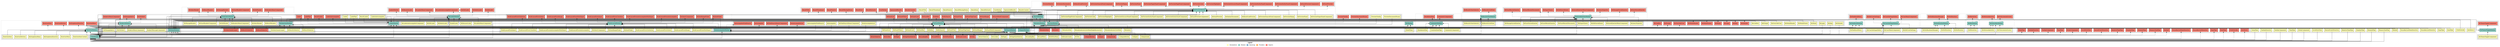 digraph dependencies { node [shape="rect", style="filled", colorscheme=set312]; ranksep=0.4; compound=false; remincross=true; splines=true; splines=ortho; rankdir=LR; rankdir=TB; rankdir=BT; label=<<table BORDER="0"> <tr> <td colspan="5" align="center"><b>Legend</b></td> </tr> <tr> <td> <table BORDER="0"> <tr> <td bgcolor="#ffffb3" width="20"></td> <td>  Declarations</td> </tr> </table> </td> <td> <table BORDER="0"> <tr> <td bgcolor="#8dd3c7" width="20"></td> <td>  Module</td> </tr> </table> </td> <td> <table BORDER="0"> <tr> <td bgcolor="#80b1d3" width="20"></td> <td>  Bootstrap</td> </tr> </table> </td> <td> <table BORDER="0"> <tr> <td bgcolor="#fdb462" width="20"></td> <td>  Providers</td> </tr> </table> </td> <td> <table BORDER="0"> <tr> <td bgcolor="#fb8072" width="20"></td> <td>  Exports</td> </tr> </table> </td> </tr></table>>; ratio=compress; fontname="sans-serif";  subgraph "cluster_BsActionModule" { label=""; style="dotted";node [shape="folder", fillcolor=1]; subgraph cluster_BsActionModule_declarations { style="solid";node [style="filled", shape="rect"]; node [fillcolor=2]; "BsActionButtons"; node [fillcolor=2]; "BsActionItem"; node [fillcolor=2]; "BsActionItemContent"; node [fillcolor=2]; "BsActionMenu"; node [fillcolor=2]; "BsDropdownDirective"; node [fillcolor=2]; "BsDropdownMenu"; }  "BsActionButtons" -> "BsActionModule" [style="solid", lhead="cluster_BsActionModule" ltail="cluster_BsActionModule_declarations"]; subgraph "cluster_BsActionModule_BsActionButtons_providers" { style="solid";  }  "BsActionItem" -> "BsActionModule" [style="solid", lhead="cluster_BsActionModule" ltail="cluster_BsActionModule_declarations"]; subgraph "cluster_BsActionModule_BsActionItem_providers" { style="solid";  }  "BsActionItemContent" -> "BsActionModule" [style="solid", lhead="cluster_BsActionModule" ltail="cluster_BsActionModule_declarations"]; subgraph "cluster_BsActionModule_BsActionItemContent_providers" { style="solid";  }  "BsActionMenu" -> "BsActionModule" [style="solid", lhead="cluster_BsActionModule" ltail="cluster_BsActionModule_declarations"]; subgraph "cluster_BsActionModule_BsActionMenu_providers" { style="solid";  }  "BsDropdownDirective" -> "BsActionModule" [style="solid", lhead="cluster_BsActionModule" ltail="cluster_BsActionModule_declarations"]; subgraph "cluster_BsActionModule_BsDropdownDirective_providers" { style="solid";  }  "BsDropdownMenu" -> "BsActionModule" [style="solid", lhead="cluster_BsActionModule" ltail="cluster_BsActionModule_declarations"]; subgraph "cluster_BsActionModule_BsDropdownMenu_providers" { style="solid";  }    subgraph cluster_BsActionModule_imports { style="solid"; node [style="filled", fillcolor=1, shape="rect"];    "UtilsModule" [label="UtilsModule", shape="folder"];   }    "UtilsModule" -> "BsActionModule" [lhead="cluster_BsActionModule", ltail="cluster_BsActionModule_imports"];     subgraph cluster_BsActionModule_exports { style="solid";node [style="filled", fillcolor=4, shape="rect"];"BsActionButtons " [label="BsActionButtons ", shape="rect"]"BsActionItem " [label="BsActionItem ", shape="rect"]"BsActionMenu " [label="BsActionMenu ", shape="rect"]"BsDropdownDirective " [label="BsDropdownDirective ", shape="rect"]}  "BsActionModule" -> "BsActionButtons " [style="dashed", ltail="cluster_BsActionModule" lhead="cluster_BsActionModule_exports"];  "BsActionModule" -> "BsActionItem " [style="dashed", ltail="cluster_BsActionModule" lhead="cluster_BsActionModule_exports"];  "BsActionModule" -> "BsActionMenu " [style="dashed", ltail="cluster_BsActionModule" lhead="cluster_BsActionModule_exports"];  "BsActionModule" -> "BsDropdownDirective " [style="dashed", ltail="cluster_BsActionModule" lhead="cluster_BsActionModule_exports"];    subgraph cluster_BsActionModule_bootstrap { style="solid"; node [style="filled", fillcolor=5, shape="rect"];  }    subgraph cluster_BsActionModule_providers { style="solid"; node [style="filled", fillcolor=6, shape="rect"];   }     }  subgraph "cluster_BsAdvancedModule" { label=""; style="dotted";node [shape="folder", fillcolor=1]; subgraph cluster_BsAdvancedModule_declarations { style="solid";node [style="filled", shape="rect"]; node [fillcolor=2]; "BsAdvancedFormAutocomplete"; node [fillcolor=2]; "BsAdvancedFormAutocompleteMultiInput"; node [fillcolor=2]; "BsAdvancedFormCheckbox"; node [fillcolor=2]; "BsAdvancedFormInput"; node [fillcolor=2]; "BsAdvancedFormMultiInput"; node [fillcolor=2]; "BsAdvancedFormRange"; node [fillcolor=2]; "BsAdvancedFormSelect"; node [fillcolor=2]; "BsAdvancedFormValidation"; node [fillcolor=2]; "BsDatePicker"; node [fillcolor=2]; "BsDateRangePicker"; node [fillcolor=2]; "BsSelectComponent"; }  "BsAdvancedFormAutocomplete" -> "BsAdvancedModule" [style="solid", lhead="cluster_BsAdvancedModule" ltail="cluster_BsAdvancedModule_declarations"]; subgraph "cluster_BsAdvancedModule_BsAdvancedFormAutocomplete_providers" { style="solid";  }  "BsAdvancedFormAutocompleteMultiInput" -> "BsAdvancedModule" [style="solid", lhead="cluster_BsAdvancedModule" ltail="cluster_BsAdvancedModule_declarations"]; subgraph "cluster_BsAdvancedModule_BsAdvancedFormAutocompleteMultiInput_providers" { style="solid";  }  "BsAdvancedFormCheckbox" -> "BsAdvancedModule" [style="solid", lhead="cluster_BsAdvancedModule" ltail="cluster_BsAdvancedModule_declarations"]; subgraph "cluster_BsAdvancedModule_BsAdvancedFormCheckbox_providers" { style="solid";  }  "BsAdvancedFormInput" -> "BsAdvancedModule" [style="solid", lhead="cluster_BsAdvancedModule" ltail="cluster_BsAdvancedModule_declarations"]; subgraph "cluster_BsAdvancedModule_BsAdvancedFormInput_providers" { style="solid";  }  "BsAdvancedFormMultiInput" -> "BsAdvancedModule" [style="solid", lhead="cluster_BsAdvancedModule" ltail="cluster_BsAdvancedModule_declarations"]; subgraph "cluster_BsAdvancedModule_BsAdvancedFormMultiInput_providers" { style="solid";  }  "BsAdvancedFormRange" -> "BsAdvancedModule" [style="solid", lhead="cluster_BsAdvancedModule" ltail="cluster_BsAdvancedModule_declarations"]; subgraph "cluster_BsAdvancedModule_BsAdvancedFormRange_providers" { style="solid";  }  "BsAdvancedFormSelect" -> "BsAdvancedModule" [style="solid", lhead="cluster_BsAdvancedModule" ltail="cluster_BsAdvancedModule_declarations"]; subgraph "cluster_BsAdvancedModule_BsAdvancedFormSelect_providers" { style="solid";  }  "BsAdvancedFormValidation" -> "BsAdvancedModule" [style="solid", lhead="cluster_BsAdvancedModule" ltail="cluster_BsAdvancedModule_declarations"]; subgraph "cluster_BsAdvancedModule_BsAdvancedFormValidation_providers" { style="solid";  }  "BsDatePicker" -> "BsAdvancedModule" [style="solid", lhead="cluster_BsAdvancedModule" ltail="cluster_BsAdvancedModule_declarations"]; subgraph "cluster_BsAdvancedModule_BsDatePicker_providers" { style="solid";  }  "BsDateRangePicker" -> "BsAdvancedModule" [style="solid", lhead="cluster_BsAdvancedModule" ltail="cluster_BsAdvancedModule_declarations"]; subgraph "cluster_BsAdvancedModule_BsDateRangePicker_providers" { style="solid";  }  "BsSelectComponent" -> "BsAdvancedModule" [style="solid", lhead="cluster_BsAdvancedModule" ltail="cluster_BsAdvancedModule_declarations"]; subgraph "cluster_BsAdvancedModule_BsSelectComponent_providers" { style="solid";  }    subgraph cluster_BsAdvancedModule_imports { style="solid"; node [style="filled", fillcolor=1, shape="rect"];    "BsAutocompleteModule" [label="BsAutocompleteModule", shape="folder"];    "UtilsModule" [label="UtilsModule", shape="folder"];   }    "BsAutocompleteModule" -> "BsAdvancedModule" [lhead="cluster_BsAdvancedModule", ltail="cluster_BsAdvancedModule_imports"];    "UtilsModule" -> "BsAdvancedModule" [lhead="cluster_BsAdvancedModule", ltail="cluster_BsAdvancedModule_imports"];     subgraph cluster_BsAdvancedModule_exports { style="solid";node [style="filled", fillcolor=4, shape="rect"];"BsAdvancedFormAutocomplete " [label="BsAdvancedFormAutocomplete ", shape="rect"]"BsAdvancedFormAutocompleteMultiInput " [label="BsAdvancedFormAutocompleteMultiInput ", shape="rect"]"BsAdvancedFormCheckbox " [label="BsAdvancedFormCheckbox ", shape="rect"]"BsAdvancedFormInput " [label="BsAdvancedFormInput ", shape="rect"]"BsAdvancedFormMultiInput " [label="BsAdvancedFormMultiInput ", shape="rect"]"BsAdvancedFormRange " [label="BsAdvancedFormRange ", shape="rect"]"BsAdvancedFormSelect " [label="BsAdvancedFormSelect ", shape="rect"]"BsAdvancedFormValidation " [label="BsAdvancedFormValidation ", shape="rect"]"BsDatePicker " [label="BsDatePicker ", shape="rect"]"BsDateRangePicker " [label="BsDateRangePicker ", shape="rect"]"BsSelectComponent " [label="BsSelectComponent ", shape="rect"]}  "BsAdvancedModule" -> "BsAdvancedFormAutocomplete " [style="dashed", ltail="cluster_BsAdvancedModule" lhead="cluster_BsAdvancedModule_exports"];  "BsAdvancedModule" -> "BsAdvancedFormAutocompleteMultiInput " [style="dashed", ltail="cluster_BsAdvancedModule" lhead="cluster_BsAdvancedModule_exports"];  "BsAdvancedModule" -> "BsAdvancedFormCheckbox " [style="dashed", ltail="cluster_BsAdvancedModule" lhead="cluster_BsAdvancedModule_exports"];  "BsAdvancedModule" -> "BsAdvancedFormInput " [style="dashed", ltail="cluster_BsAdvancedModule" lhead="cluster_BsAdvancedModule_exports"];  "BsAdvancedModule" -> "BsAdvancedFormMultiInput " [style="dashed", ltail="cluster_BsAdvancedModule" lhead="cluster_BsAdvancedModule_exports"];  "BsAdvancedModule" -> "BsAdvancedFormRange " [style="dashed", ltail="cluster_BsAdvancedModule" lhead="cluster_BsAdvancedModule_exports"];  "BsAdvancedModule" -> "BsAdvancedFormSelect " [style="dashed", ltail="cluster_BsAdvancedModule" lhead="cluster_BsAdvancedModule_exports"];  "BsAdvancedModule" -> "BsAdvancedFormValidation " [style="dashed", ltail="cluster_BsAdvancedModule" lhead="cluster_BsAdvancedModule_exports"];  "BsAdvancedModule" -> "BsDatePicker " [style="dashed", ltail="cluster_BsAdvancedModule" lhead="cluster_BsAdvancedModule_exports"];  "BsAdvancedModule" -> "BsDateRangePicker " [style="dashed", ltail="cluster_BsAdvancedModule" lhead="cluster_BsAdvancedModule_exports"];  "BsAdvancedModule" -> "BsSelectComponent " [style="dashed", ltail="cluster_BsAdvancedModule" lhead="cluster_BsAdvancedModule_exports"];    subgraph cluster_BsAdvancedModule_bootstrap { style="solid"; node [style="filled", fillcolor=5, shape="rect"];  }    subgraph cluster_BsAdvancedModule_providers { style="solid"; node [style="filled", fillcolor=6, shape="rect"];   }     }  subgraph "cluster_BsAlertsModule" { label=""; style="dotted";node [shape="folder", fillcolor=1]; subgraph cluster_BsAlertsModule_declarations { style="solid";node [style="filled", shape="rect"]; node [fillcolor=2]; "BsAlertMessageComponent"; node [fillcolor=2]; "BsAlertsMenuComponent"; node [fillcolor=2]; "BsEditAlert"; node [fillcolor=2]; "BsManageAlerts"; }  "BsAlertMessageComponent" -> "BsAlertsModule" [style="solid", lhead="cluster_BsAlertsModule" ltail="cluster_BsAlertsModule_declarations"]; subgraph "cluster_BsAlertsModule_BsAlertMessageComponent_providers" { style="solid";  }  "BsAlertsMenuComponent" -> "BsAlertsModule" [style="solid", lhead="cluster_BsAlertsModule" ltail="cluster_BsAlertsModule_declarations"]; subgraph "cluster_BsAlertsModule_BsAlertsMenuComponent_providers" { style="solid";  }  "BsEditAlert" -> "BsAlertsModule" [style="solid", lhead="cluster_BsAlertsModule" ltail="cluster_BsAlertsModule_declarations"]; subgraph "cluster_BsAlertsModule_BsEditAlert_providers" { style="solid";  }  "BsManageAlerts" -> "BsAlertsModule" [style="solid", lhead="cluster_BsAlertsModule" ltail="cluster_BsAlertsModule_declarations"]; subgraph "cluster_BsAlertsModule_BsManageAlerts_providers" { style="solid";  }    subgraph cluster_BsAlertsModule_imports { style="solid"; node [style="filled", fillcolor=1, shape="rect"];    "BsActionModule" [label="BsActionModule", shape="folder"];    "BsModalModule" [label="BsModalModule", shape="folder"];    "UtilsModule" [label="UtilsModule", shape="folder"];   }    "BsActionModule" -> "BsAlertsModule" [lhead="cluster_BsAlertsModule", ltail="cluster_BsAlertsModule_imports"];    "BsModalModule" -> "BsAlertsModule" [lhead="cluster_BsAlertsModule", ltail="cluster_BsAlertsModule_imports"];    "UtilsModule" -> "BsAlertsModule" [lhead="cluster_BsAlertsModule", ltail="cluster_BsAlertsModule_imports"];     subgraph cluster_BsAlertsModule_exports { style="solid";node [style="filled", fillcolor=4, shape="rect"];"BsAlertsMenuComponent " [label="BsAlertsMenuComponent ", shape="rect"]"BsEditAlert " [label="BsEditAlert ", shape="rect"]"BsManageAlerts " [label="BsManageAlerts ", shape="rect"]}  "BsAlertsModule" -> "BsAlertsMenuComponent " [style="dashed", ltail="cluster_BsAlertsModule" lhead="cluster_BsAlertsModule_exports"];  "BsAlertsModule" -> "BsEditAlert " [style="dashed", ltail="cluster_BsAlertsModule" lhead="cluster_BsAlertsModule_exports"];  "BsAlertsModule" -> "BsManageAlerts " [style="dashed", ltail="cluster_BsAlertsModule" lhead="cluster_BsAlertsModule_exports"];    subgraph cluster_BsAlertsModule_bootstrap { style="solid"; node [style="filled", fillcolor=5, shape="rect"];  }    subgraph cluster_BsAlertsModule_providers { style="solid"; node [style="filled", fillcolor=6, shape="rect"];   }     }  subgraph "cluster_BsAutocompleteModule" { label=""; style="dotted";node [shape="folder", fillcolor=1]; subgraph cluster_BsAutocompleteModule_declarations { style="solid";node [style="filled", shape="rect"]; node [fillcolor=2]; "Autocomplete"; node [fillcolor=2]; "AutocompleteFieldSearch"; node [fillcolor=2]; "BsAutocompleteList"; node [fillcolor=2]; "BsFieldSearchItemsComponent"; }  "Autocomplete" -> "BsAutocompleteModule" [style="solid", lhead="cluster_BsAutocompleteModule" ltail="cluster_BsAutocompleteModule_declarations"]; subgraph "cluster_BsAutocompleteModule_Autocomplete_providers" { style="solid";  }  "AutocompleteFieldSearch" -> "BsAutocompleteModule" [style="solid", lhead="cluster_BsAutocompleteModule" ltail="cluster_BsAutocompleteModule_declarations"]; subgraph "cluster_BsAutocompleteModule_AutocompleteFieldSearch_providers" { style="solid";  }  "BsAutocompleteList" -> "BsAutocompleteModule" [style="solid", lhead="cluster_BsAutocompleteModule" ltail="cluster_BsAutocompleteModule_declarations"]; subgraph "cluster_BsAutocompleteModule_BsAutocompleteList_providers" { style="solid";  }  "BsFieldSearchItemsComponent" -> "BsAutocompleteModule" [style="solid", lhead="cluster_BsAutocompleteModule" ltail="cluster_BsAutocompleteModule_declarations"]; subgraph "cluster_BsAutocompleteModule_BsFieldSearchItemsComponent_providers" { style="solid";  }    subgraph cluster_BsAutocompleteModule_imports { style="solid"; node [style="filled", fillcolor=1, shape="rect"];    "UtilsModule" [label="UtilsModule", shape="folder"];   }    "UtilsModule" -> "BsAutocompleteModule" [lhead="cluster_BsAutocompleteModule", ltail="cluster_BsAutocompleteModule_imports"];     subgraph cluster_BsAutocompleteModule_exports { style="solid";node [style="filled", fillcolor=4, shape="rect"];"Autocomplete " [label="Autocomplete ", shape="rect"]"AutocompleteFieldSearch " [label="AutocompleteFieldSearch ", shape="rect"]"BsAutocompleteList " [label="BsAutocompleteList ", shape="rect"]"BsFieldSearchItemsComponent " [label="BsFieldSearchItemsComponent ", shape="rect"]}  "BsAutocompleteModule" -> "Autocomplete " [style="dashed", ltail="cluster_BsAutocompleteModule" lhead="cluster_BsAutocompleteModule_exports"];  "BsAutocompleteModule" -> "AutocompleteFieldSearch " [style="dashed", ltail="cluster_BsAutocompleteModule" lhead="cluster_BsAutocompleteModule_exports"];  "BsAutocompleteModule" -> "BsAutocompleteList " [style="dashed", ltail="cluster_BsAutocompleteModule" lhead="cluster_BsAutocompleteModule_exports"];  "BsAutocompleteModule" -> "BsFieldSearchItemsComponent " [style="dashed", ltail="cluster_BsAutocompleteModule" lhead="cluster_BsAutocompleteModule_exports"];    subgraph cluster_BsAutocompleteModule_bootstrap { style="solid"; node [style="filled", fillcolor=5, shape="rect"];  }    subgraph cluster_BsAutocompleteModule_providers { style="solid"; node [style="filled", fillcolor=6, shape="rect"];   }     }  subgraph "cluster_BsBasketsModule" { label=""; style="dotted";node [shape="folder", fillcolor=1]; subgraph cluster_BsBasketsModule_declarations { style="solid";node [style="filled", shape="rect"]; node [fillcolor=2]; "BsBasketsMenuComponent"; node [fillcolor=2]; "BsEditBasket"; node [fillcolor=2]; "BsFacetBasketsComponent"; node [fillcolor=2]; "BsManageBaskets"; node [fillcolor=2]; "BsResultBaskets"; node [fillcolor=2]; "BsSelectBasket"; }  "BsBasketsMenuComponent" -> "BsBasketsModule" [style="solid", lhead="cluster_BsBasketsModule" ltail="cluster_BsBasketsModule_declarations"]; subgraph "cluster_BsBasketsModule_BsBasketsMenuComponent_providers" { style="solid";  }  "BsEditBasket" -> "BsBasketsModule" [style="solid", lhead="cluster_BsBasketsModule" ltail="cluster_BsBasketsModule_declarations"]; subgraph "cluster_BsBasketsModule_BsEditBasket_providers" { style="solid";  }  "BsFacetBasketsComponent" -> "BsBasketsModule" [style="solid", lhead="cluster_BsBasketsModule" ltail="cluster_BsBasketsModule_declarations"]; subgraph "cluster_BsBasketsModule_BsFacetBasketsComponent_providers" { style="solid";  }  "BsManageBaskets" -> "BsBasketsModule" [style="solid", lhead="cluster_BsBasketsModule" ltail="cluster_BsBasketsModule_declarations"]; subgraph "cluster_BsBasketsModule_BsManageBaskets_providers" { style="solid";  }  "BsResultBaskets" -> "BsBasketsModule" [style="solid", lhead="cluster_BsBasketsModule" ltail="cluster_BsBasketsModule_declarations"]; subgraph "cluster_BsBasketsModule_BsResultBaskets_providers" { style="solid";  }  "BsSelectBasket" -> "BsBasketsModule" [style="solid", lhead="cluster_BsBasketsModule" ltail="cluster_BsBasketsModule_declarations"]; subgraph "cluster_BsBasketsModule_BsSelectBasket_providers" { style="solid";  }    subgraph cluster_BsBasketsModule_imports { style="solid"; node [style="filled", fillcolor=1, shape="rect"];    "BsActionModule" [label="BsActionModule", shape="folder"];    "BsModalModule" [label="BsModalModule", shape="folder"];    "BsSelectionModule" [label="BsSelectionModule", shape="folder"];    "UtilsModule" [label="UtilsModule", shape="folder"];   }    "BsActionModule" -> "BsBasketsModule" [lhead="cluster_BsBasketsModule", ltail="cluster_BsBasketsModule_imports"];    "BsModalModule" -> "BsBasketsModule" [lhead="cluster_BsBasketsModule", ltail="cluster_BsBasketsModule_imports"];    "BsSelectionModule" -> "BsBasketsModule" [lhead="cluster_BsBasketsModule", ltail="cluster_BsBasketsModule_imports"];    "UtilsModule" -> "BsBasketsModule" [lhead="cluster_BsBasketsModule", ltail="cluster_BsBasketsModule_imports"];     subgraph cluster_BsBasketsModule_exports { style="solid";node [style="filled", fillcolor=4, shape="rect"];"BsBasketsMenuComponent " [label="BsBasketsMenuComponent ", shape="rect"]"BsEditBasket " [label="BsEditBasket ", shape="rect"]"BsFacetBasketsComponent " [label="BsFacetBasketsComponent ", shape="rect"]"BsManageBaskets " [label="BsManageBaskets ", shape="rect"]"BsResultBaskets " [label="BsResultBaskets ", shape="rect"]"BsSelectBasket " [label="BsSelectBasket ", shape="rect"]}  "BsBasketsModule" -> "BsBasketsMenuComponent " [style="dashed", ltail="cluster_BsBasketsModule" lhead="cluster_BsBasketsModule_exports"];  "BsBasketsModule" -> "BsEditBasket " [style="dashed", ltail="cluster_BsBasketsModule" lhead="cluster_BsBasketsModule_exports"];  "BsBasketsModule" -> "BsFacetBasketsComponent " [style="dashed", ltail="cluster_BsBasketsModule" lhead="cluster_BsBasketsModule_exports"];  "BsBasketsModule" -> "BsManageBaskets " [style="dashed", ltail="cluster_BsBasketsModule" lhead="cluster_BsBasketsModule_exports"];  "BsBasketsModule" -> "BsResultBaskets " [style="dashed", ltail="cluster_BsBasketsModule" lhead="cluster_BsBasketsModule_exports"];  "BsBasketsModule" -> "BsSelectBasket " [style="dashed", ltail="cluster_BsBasketsModule" lhead="cluster_BsBasketsModule_exports"];    subgraph cluster_BsBasketsModule_bootstrap { style="solid"; node [style="filled", fillcolor=5, shape="rect"];  }    subgraph cluster_BsBasketsModule_providers { style="solid"; node [style="filled", fillcolor=6, shape="rect"];   }     }  subgraph "cluster_BsFacetModule" { label=""; style="dotted";node [shape="folder", fillcolor=1]; subgraph cluster_BsFacetModule_declarations { style="solid";node [style="filled", shape="rect"]; node [fillcolor=2]; "BsFacetBar"; node [fillcolor=2]; "BsFacetCard"; node [fillcolor=2]; "BsFacetFilters"; node [fillcolor=2]; "BsFacetList"; node [fillcolor=2]; "BsFacetMultiComponent"; node [fillcolor=2]; "BsFacetRange"; node [fillcolor=2]; "BsFacetTagCloud"; node [fillcolor=2]; "BsFacetTree"; node [fillcolor=2]; "BsMySearch"; node [fillcolor=2]; "BsRefine"; }  "BsFacetBar" -> "BsFacetModule" [style="solid", lhead="cluster_BsFacetModule" ltail="cluster_BsFacetModule_declarations"]; subgraph "cluster_BsFacetModule_BsFacetBar_providers" { style="solid";  }  "BsFacetCard" -> "BsFacetModule" [style="solid", lhead="cluster_BsFacetModule" ltail="cluster_BsFacetModule_declarations"]; subgraph "cluster_BsFacetModule_BsFacetCard_providers" { style="solid";  }  "BsFacetFilters" -> "BsFacetModule" [style="solid", lhead="cluster_BsFacetModule" ltail="cluster_BsFacetModule_declarations"]; subgraph "cluster_BsFacetModule_BsFacetFilters_providers" { style="solid";  }  "BsFacetList" -> "BsFacetModule" [style="solid", lhead="cluster_BsFacetModule" ltail="cluster_BsFacetModule_declarations"]; subgraph "cluster_BsFacetModule_BsFacetList_providers" { style="solid";  }  "BsFacetMultiComponent" -> "BsFacetModule" [style="solid", lhead="cluster_BsFacetModule" ltail="cluster_BsFacetModule_declarations"]; subgraph "cluster_BsFacetModule_BsFacetMultiComponent_providers" { style="solid";  }  "BsFacetRange" -> "BsFacetModule" [style="solid", lhead="cluster_BsFacetModule" ltail="cluster_BsFacetModule_declarations"]; subgraph "cluster_BsFacetModule_BsFacetRange_providers" { style="solid";  }  "BsFacetTagCloud" -> "BsFacetModule" [style="solid", lhead="cluster_BsFacetModule" ltail="cluster_BsFacetModule_declarations"]; subgraph "cluster_BsFacetModule_BsFacetTagCloud_providers" { style="solid";  }  "BsFacetTree" -> "BsFacetModule" [style="solid", lhead="cluster_BsFacetModule" ltail="cluster_BsFacetModule_declarations"]; subgraph "cluster_BsFacetModule_BsFacetTree_providers" { style="solid";  }  "BsMySearch" -> "BsFacetModule" [style="solid", lhead="cluster_BsFacetModule" ltail="cluster_BsFacetModule_declarations"]; subgraph "cluster_BsFacetModule_BsMySearch_providers" { style="solid";  }  "BsRefine" -> "BsFacetModule" [style="solid", lhead="cluster_BsFacetModule" ltail="cluster_BsFacetModule_declarations"]; subgraph "cluster_BsFacetModule_BsRefine_providers" { style="solid";  }    subgraph cluster_BsFacetModule_imports { style="solid"; node [style="filled", fillcolor=1, shape="rect"];    "BsActionModule" [label="BsActionModule", shape="folder"];    "BsAutocompleteModule" [label="BsAutocompleteModule", shape="folder"];    "BsSearchModule" [label="BsSearchModule", shape="folder"];    "CollapseModule" [label="CollapseModule", shape="folder"];    "UtilsModule" [label="UtilsModule", shape="folder"];   }    "BsActionModule" -> "BsFacetModule" [lhead="cluster_BsFacetModule", ltail="cluster_BsFacetModule_imports"];    "BsAutocompleteModule" -> "BsFacetModule" [lhead="cluster_BsFacetModule", ltail="cluster_BsFacetModule_imports"];    "BsSearchModule" -> "BsFacetModule" [lhead="cluster_BsFacetModule", ltail="cluster_BsFacetModule_imports"];    "CollapseModule" -> "BsFacetModule" [lhead="cluster_BsFacetModule", ltail="cluster_BsFacetModule_imports"];    "UtilsModule" -> "BsFacetModule" [lhead="cluster_BsFacetModule", ltail="cluster_BsFacetModule_imports"];     subgraph cluster_BsFacetModule_exports { style="solid";node [style="filled", fillcolor=4, shape="rect"];"BsFacetBar " [label="BsFacetBar ", shape="rect"]"BsFacetCard " [label="BsFacetCard ", shape="rect"]"BsFacetFilters " [label="BsFacetFilters ", shape="rect"]"BsFacetList " [label="BsFacetList ", shape="rect"]"BsFacetMultiComponent " [label="BsFacetMultiComponent ", shape="rect"]"BsFacetRange " [label="BsFacetRange ", shape="rect"]"BsFacetTagCloud " [label="BsFacetTagCloud ", shape="rect"]"BsFacetTree " [label="BsFacetTree ", shape="rect"]"BsMySearch " [label="BsMySearch ", shape="rect"]"BsRefine " [label="BsRefine ", shape="rect"]}  "BsFacetModule" -> "BsFacetBar " [style="dashed", ltail="cluster_BsFacetModule" lhead="cluster_BsFacetModule_exports"];  "BsFacetModule" -> "BsFacetCard " [style="dashed", ltail="cluster_BsFacetModule" lhead="cluster_BsFacetModule_exports"];  "BsFacetModule" -> "BsFacetFilters " [style="dashed", ltail="cluster_BsFacetModule" lhead="cluster_BsFacetModule_exports"];  "BsFacetModule" -> "BsFacetList " [style="dashed", ltail="cluster_BsFacetModule" lhead="cluster_BsFacetModule_exports"];  "BsFacetModule" -> "BsFacetMultiComponent " [style="dashed", ltail="cluster_BsFacetModule" lhead="cluster_BsFacetModule_exports"];  "BsFacetModule" -> "BsFacetRange " [style="dashed", ltail="cluster_BsFacetModule" lhead="cluster_BsFacetModule_exports"];  "BsFacetModule" -> "BsFacetTagCloud " [style="dashed", ltail="cluster_BsFacetModule" lhead="cluster_BsFacetModule_exports"];  "BsFacetModule" -> "BsFacetTree " [style="dashed", ltail="cluster_BsFacetModule" lhead="cluster_BsFacetModule_exports"];  "BsFacetModule" -> "BsMySearch " [style="dashed", ltail="cluster_BsFacetModule" lhead="cluster_BsFacetModule_exports"];  "BsFacetModule" -> "BsRefine " [style="dashed", ltail="cluster_BsFacetModule" lhead="cluster_BsFacetModule_exports"];    subgraph cluster_BsFacetModule_bootstrap { style="solid"; node [style="filled", fillcolor=5, shape="rect"];  }    subgraph cluster_BsFacetModule_providers { style="solid"; node [style="filled", fillcolor=6, shape="rect"];   }     }  subgraph "cluster_BsFeedbackModule" { label=""; style="dotted";node [shape="folder", fillcolor=1]; subgraph cluster_BsFeedbackModule_declarations { style="solid";node [style="filled", shape="rect"]; node [fillcolor=2]; "BsFeedbackMenu"; }  "BsFeedbackMenu" -> "BsFeedbackModule" [style="solid", lhead="cluster_BsFeedbackModule" ltail="cluster_BsFeedbackModule_declarations"]; subgraph "cluster_BsFeedbackModule_BsFeedbackMenu_providers" { style="solid";  }    subgraph cluster_BsFeedbackModule_imports { style="solid"; node [style="filled", fillcolor=1, shape="rect"];    "BsActionModule" [label="BsActionModule", shape="folder"];    "BsModalModule" [label="BsModalModule", shape="folder"];   }    "BsActionModule" -> "BsFeedbackModule" [lhead="cluster_BsFeedbackModule", ltail="cluster_BsFeedbackModule_imports"];    "BsModalModule" -> "BsFeedbackModule" [lhead="cluster_BsFeedbackModule", ltail="cluster_BsFeedbackModule_imports"];     subgraph cluster_BsFeedbackModule_exports { style="solid";node [style="filled", fillcolor=4, shape="rect"];"BsFeedbackMenu " [label="BsFeedbackMenu ", shape="rect"]}  "BsFeedbackModule" -> "BsFeedbackMenu " [style="dashed", ltail="cluster_BsFeedbackModule" lhead="cluster_BsFeedbackModule_exports"];    subgraph cluster_BsFeedbackModule_bootstrap { style="solid"; node [style="filled", fillcolor=5, shape="rect"];  }    subgraph cluster_BsFeedbackModule_providers { style="solid"; node [style="filled", fillcolor=6, shape="rect"];   }     }  subgraph "cluster_BsLabelsModule" { label=""; style="dotted";node [shape="folder", fillcolor=1]; subgraph cluster_BsLabelsModule_declarations { style="solid";node [style="filled", shape="rect"]; node [fillcolor=2]; "BsAddLabel"; node [fillcolor=2]; "BsDeleteLabel"; node [fillcolor=2]; "BsEditLabel"; node [fillcolor=2]; "BsLabelsAutocompleteComponent"; node [fillcolor=2]; "BsLabelsMenuComponent"; node [fillcolor=2]; "BsRenameLabel"; }  "BsAddLabel" -> "BsLabelsModule" [style="solid", lhead="cluster_BsLabelsModule" ltail="cluster_BsLabelsModule_declarations"]; subgraph "cluster_BsLabelsModule_BsAddLabel_providers" { style="solid";  }  "BsDeleteLabel" -> "BsLabelsModule" [style="solid", lhead="cluster_BsLabelsModule" ltail="cluster_BsLabelsModule_declarations"]; subgraph "cluster_BsLabelsModule_BsDeleteLabel_providers" { style="solid";  }  "BsEditLabel" -> "BsLabelsModule" [style="solid", lhead="cluster_BsLabelsModule" ltail="cluster_BsLabelsModule_declarations"]; subgraph "cluster_BsLabelsModule_BsEditLabel_providers" { style="solid";  }  "BsLabelsAutocompleteComponent" -> "BsLabelsModule" [style="solid", lhead="cluster_BsLabelsModule" ltail="cluster_BsLabelsModule_declarations"]; subgraph "cluster_BsLabelsModule_BsLabelsAutocompleteComponent_providers" { style="solid";  }  "BsLabelsMenuComponent" -> "BsLabelsModule" [style="solid", lhead="cluster_BsLabelsModule" ltail="cluster_BsLabelsModule_declarations"]; subgraph "cluster_BsLabelsModule_BsLabelsMenuComponent_providers" { style="solid";  }  "BsRenameLabel" -> "BsLabelsModule" [style="solid", lhead="cluster_BsLabelsModule" ltail="cluster_BsLabelsModule_declarations"]; subgraph "cluster_BsLabelsModule_BsRenameLabel_providers" { style="solid";  }    subgraph cluster_BsLabelsModule_imports { style="solid"; node [style="filled", fillcolor=1, shape="rect"];    "BsActionModule" [label="BsActionModule", shape="folder"];    "BsAutocompleteModule" [label="BsAutocompleteModule", shape="folder"];    "BsModalModule" [label="BsModalModule", shape="folder"];    "BsSelectionModule" [label="BsSelectionModule", shape="folder"];    "LabelsModule" [label="LabelsModule", shape="folder"];    "UtilsModule" [label="UtilsModule", shape="folder"];   }    "BsActionModule" -> "BsLabelsModule" [lhead="cluster_BsLabelsModule", ltail="cluster_BsLabelsModule_imports"];    "BsAutocompleteModule" -> "BsLabelsModule" [lhead="cluster_BsLabelsModule", ltail="cluster_BsLabelsModule_imports"];    "BsModalModule" -> "BsLabelsModule" [lhead="cluster_BsLabelsModule", ltail="cluster_BsLabelsModule_imports"];    "BsSelectionModule" -> "BsLabelsModule" [lhead="cluster_BsLabelsModule", ltail="cluster_BsLabelsModule_imports"];    "LabelsModule" -> "BsLabelsModule" [lhead="cluster_BsLabelsModule", ltail="cluster_BsLabelsModule_imports"];    "UtilsModule" -> "BsLabelsModule" [lhead="cluster_BsLabelsModule", ltail="cluster_BsLabelsModule_imports"];     subgraph cluster_BsLabelsModule_exports { style="solid";node [style="filled", fillcolor=4, shape="rect"];"BsAddLabel " [label="BsAddLabel ", shape="rect"]"BsDeleteLabel " [label="BsDeleteLabel ", shape="rect"]"BsEditLabel " [label="BsEditLabel ", shape="rect"]"BsLabelsAutocompleteComponent " [label="BsLabelsAutocompleteComponent ", shape="rect"]"BsLabelsMenuComponent " [label="BsLabelsMenuComponent ", shape="rect"]"BsRenameLabel " [label="BsRenameLabel ", shape="rect"]"LabelsModule " [label="LabelsModule ", shape="rect"]}  "BsLabelsModule" -> "BsAddLabel " [style="dashed", ltail="cluster_BsLabelsModule" lhead="cluster_BsLabelsModule_exports"];  "BsLabelsModule" -> "BsDeleteLabel " [style="dashed", ltail="cluster_BsLabelsModule" lhead="cluster_BsLabelsModule_exports"];  "BsLabelsModule" -> "BsEditLabel " [style="dashed", ltail="cluster_BsLabelsModule" lhead="cluster_BsLabelsModule_exports"];  "BsLabelsModule" -> "BsLabelsAutocompleteComponent " [style="dashed", ltail="cluster_BsLabelsModule" lhead="cluster_BsLabelsModule_exports"];  "BsLabelsModule" -> "BsLabelsMenuComponent " [style="dashed", ltail="cluster_BsLabelsModule" lhead="cluster_BsLabelsModule_exports"];  "BsLabelsModule" -> "BsRenameLabel " [style="dashed", ltail="cluster_BsLabelsModule" lhead="cluster_BsLabelsModule_exports"];  "BsLabelsModule" -> "LabelsModule " [style="dashed", ltail="cluster_BsLabelsModule" lhead="cluster_BsLabelsModule_exports"];    subgraph cluster_BsLabelsModule_bootstrap { style="solid"; node [style="filled", fillcolor=5, shape="rect"];  }    subgraph cluster_BsLabelsModule_providers { style="solid"; node [style="filled", fillcolor=6, shape="rect"];   }     }  subgraph "cluster_BsModalModule" { label=""; style="dotted";node [shape="folder", fillcolor=1]; subgraph cluster_BsModalModule_declarations { style="solid";node [style="filled", shape="rect"]; node [fillcolor=2]; "BsConfirm"; node [fillcolor=2]; "BsEditable"; node [fillcolor=2]; "BsHelp"; node [fillcolor=2]; "BsLogin"; node [fillcolor=2]; "BsModal"; node [fillcolor=2]; "BsModalFooter"; node [fillcolor=2]; "BsModalHeader"; node [fillcolor=2]; "BsOverrideUser"; node [fillcolor=2]; "BsPrompt"; }  "BsConfirm" -> "BsModalModule" [style="solid", lhead="cluster_BsModalModule" ltail="cluster_BsModalModule_declarations"]; subgraph "cluster_BsModalModule_BsConfirm_providers" { style="solid";  }  "BsEditable" -> "BsModalModule" [style="solid", lhead="cluster_BsModalModule" ltail="cluster_BsModalModule_declarations"]; subgraph "cluster_BsModalModule_BsEditable_providers" { style="solid";  }  "BsHelp" -> "BsModalModule" [style="solid", lhead="cluster_BsModalModule" ltail="cluster_BsModalModule_declarations"]; subgraph "cluster_BsModalModule_BsHelp_providers" { style="solid";  }  "BsLogin" -> "BsModalModule" [style="solid", lhead="cluster_BsModalModule" ltail="cluster_BsModalModule_declarations"]; subgraph "cluster_BsModalModule_BsLogin_providers" { style="solid";  }  "BsModal" -> "BsModalModule" [style="solid", lhead="cluster_BsModalModule" ltail="cluster_BsModalModule_declarations"]; subgraph "cluster_BsModalModule_BsModal_providers" { style="solid";  }  "BsModalFooter" -> "BsModalModule" [style="solid", lhead="cluster_BsModalModule" ltail="cluster_BsModalModule_declarations"]; subgraph "cluster_BsModalModule_BsModalFooter_providers" { style="solid";  }  "BsModalHeader" -> "BsModalModule" [style="solid", lhead="cluster_BsModalModule" ltail="cluster_BsModalModule_declarations"]; subgraph "cluster_BsModalModule_BsModalHeader_providers" { style="solid";  }  "BsOverrideUser" -> "BsModalModule" [style="solid", lhead="cluster_BsModalModule" ltail="cluster_BsModalModule_declarations"]; subgraph "cluster_BsModalModule_BsOverrideUser_providers" { style="solid";  }  "BsPrompt" -> "BsModalModule" [style="solid", lhead="cluster_BsModalModule" ltail="cluster_BsModalModule_declarations"]; subgraph "cluster_BsModalModule_BsPrompt_providers" { style="solid";  }    subgraph cluster_BsModalModule_imports { style="solid"; node [style="filled", fillcolor=1, shape="rect"];    "UtilsModule" [label="UtilsModule", shape="folder"];   }    "UtilsModule" -> "BsModalModule" [lhead="cluster_BsModalModule", ltail="cluster_BsModalModule_imports"];     subgraph cluster_BsModalModule_exports { style="solid";node [style="filled", fillcolor=4, shape="rect"];"BsConfirm " [label="BsConfirm ", shape="rect"]"BsEditable " [label="BsEditable ", shape="rect"]"BsHelp " [label="BsHelp ", shape="rect"]"BsLogin " [label="BsLogin ", shape="rect"]"BsModal " [label="BsModal ", shape="rect"]"BsModalFooter " [label="BsModalFooter ", shape="rect"]"BsModalHeader " [label="BsModalHeader ", shape="rect"]"BsOverrideUser " [label="BsOverrideUser ", shape="rect"]"BsPrompt " [label="BsPrompt ", shape="rect"]}  "BsModalModule" -> "BsConfirm " [style="dashed", ltail="cluster_BsModalModule" lhead="cluster_BsModalModule_exports"];  "BsModalModule" -> "BsEditable " [style="dashed", ltail="cluster_BsModalModule" lhead="cluster_BsModalModule_exports"];  "BsModalModule" -> "BsHelp " [style="dashed", ltail="cluster_BsModalModule" lhead="cluster_BsModalModule_exports"];  "BsModalModule" -> "BsLogin " [style="dashed", ltail="cluster_BsModalModule" lhead="cluster_BsModalModule_exports"];  "BsModalModule" -> "BsModal " [style="dashed", ltail="cluster_BsModalModule" lhead="cluster_BsModalModule_exports"];  "BsModalModule" -> "BsModalFooter " [style="dashed", ltail="cluster_BsModalModule" lhead="cluster_BsModalModule_exports"];  "BsModalModule" -> "BsModalHeader " [style="dashed", ltail="cluster_BsModalModule" lhead="cluster_BsModalModule_exports"];  "BsModalModule" -> "BsOverrideUser " [style="dashed", ltail="cluster_BsModalModule" lhead="cluster_BsModalModule_exports"];  "BsModalModule" -> "BsPrompt " [style="dashed", ltail="cluster_BsModalModule" lhead="cluster_BsModalModule_exports"];    subgraph cluster_BsModalModule_bootstrap { style="solid"; node [style="filled", fillcolor=5, shape="rect"];  }    subgraph cluster_BsModalModule_providers { style="solid"; node [style="filled", fillcolor=6, shape="rect"];   }     }  subgraph "cluster_BsNotificationModule" { label=""; style="dotted";node [shape="folder", fillcolor=1]; subgraph cluster_BsNotificationModule_declarations { style="solid";node [style="filled", shape="rect"]; node [fillcolor=2]; "BsNotification"; node [fillcolor=2]; "BsNotifications"; node [fillcolor=2]; "BsNotificationsManager"; }  "BsNotification" -> "BsNotificationModule" [style="solid", lhead="cluster_BsNotificationModule" ltail="cluster_BsNotificationModule_declarations"]; subgraph "cluster_BsNotificationModule_BsNotification_providers" { style="solid";  }  "BsNotifications" -> "BsNotificationModule" [style="solid", lhead="cluster_BsNotificationModule" ltail="cluster_BsNotificationModule_declarations"]; subgraph "cluster_BsNotificationModule_BsNotifications_providers" { style="solid";  }  "BsNotificationsManager" -> "BsNotificationModule" [style="solid", lhead="cluster_BsNotificationModule" ltail="cluster_BsNotificationModule_declarations"]; subgraph "cluster_BsNotificationModule_BsNotificationsManager_providers" { style="solid";  }    subgraph cluster_BsNotificationModule_imports { style="solid"; node [style="filled", fillcolor=1, shape="rect"];    "BsActionModule" [label="BsActionModule", shape="folder"];   }    "BsActionModule" -> "BsNotificationModule" [lhead="cluster_BsNotificationModule", ltail="cluster_BsNotificationModule_imports"];     subgraph cluster_BsNotificationModule_exports { style="solid";node [style="filled", fillcolor=4, shape="rect"];"BsNotifications " [label="BsNotifications ", shape="rect"]"BsNotificationsManager " [label="BsNotificationsManager ", shape="rect"]}  "BsNotificationModule" -> "BsNotifications " [style="dashed", ltail="cluster_BsNotificationModule" lhead="cluster_BsNotificationModule_exports"];  "BsNotificationModule" -> "BsNotificationsManager " [style="dashed", ltail="cluster_BsNotificationModule" lhead="cluster_BsNotificationModule_exports"];    subgraph cluster_BsNotificationModule_bootstrap { style="solid"; node [style="filled", fillcolor=5, shape="rect"];  }    subgraph cluster_BsNotificationModule_providers { style="solid"; node [style="filled", fillcolor=6, shape="rect"];   }     }  subgraph "cluster_BsPreviewModule" { label=""; style="dotted";node [shape="folder", fillcolor=1]; subgraph cluster_BsPreviewModule_declarations { style="solid";node [style="filled", shape="rect"]; node [fillcolor=2]; "BsFacetPreview"; node [fillcolor=2]; "BsFacetPreviewComponent2"; node [fillcolor=2]; "BsPreviewEntityFacetComponent"; node [fillcolor=2]; "BsPreviewEntityPanelComponent"; node [fillcolor=2]; "BsPreviewExtractsPanelComponent"; node [fillcolor=2]; "BsPreviewHighlights"; node [fillcolor=2]; "BsPreviewLinks"; node [fillcolor=2]; "BsPreviewPageFormComponent"; node [fillcolor=2]; "BsPreviewPagesPanelComponent"; node [fillcolor=2]; "BsPreviewPanel"; node [fillcolor=2]; "BsPreviewPopup"; node [fillcolor=2]; "BsPreviewSearchFormComponent"; node [fillcolor=2]; "BsResultLinkPreview"; node [fillcolor=2]; "BsSimilarDocuments"; }  "BsFacetPreview" -> "BsPreviewModule" [style="solid", lhead="cluster_BsPreviewModule" ltail="cluster_BsPreviewModule_declarations"]; subgraph "cluster_BsPreviewModule_BsFacetPreview_providers" { style="solid";  }  "BsFacetPreviewComponent2" -> "BsPreviewModule" [style="solid", lhead="cluster_BsPreviewModule" ltail="cluster_BsPreviewModule_declarations"]; subgraph "cluster_BsPreviewModule_BsFacetPreviewComponent2_providers" { style="solid";  }  "BsPreviewEntityFacetComponent" -> "BsPreviewModule" [style="solid", lhead="cluster_BsPreviewModule" ltail="cluster_BsPreviewModule_declarations"]; subgraph "cluster_BsPreviewModule_BsPreviewEntityFacetComponent_providers" { style="solid";  }  "BsPreviewEntityPanelComponent" -> "BsPreviewModule" [style="solid", lhead="cluster_BsPreviewModule" ltail="cluster_BsPreviewModule_declarations"]; subgraph "cluster_BsPreviewModule_BsPreviewEntityPanelComponent_providers" { style="solid";  }  "BsPreviewExtractsPanelComponent" -> "BsPreviewModule" [style="solid", lhead="cluster_BsPreviewModule" ltail="cluster_BsPreviewModule_declarations"]; subgraph "cluster_BsPreviewModule_BsPreviewExtractsPanelComponent_providers" { style="solid";  }  "BsPreviewHighlights" -> "BsPreviewModule" [style="solid", lhead="cluster_BsPreviewModule" ltail="cluster_BsPreviewModule_declarations"]; subgraph "cluster_BsPreviewModule_BsPreviewHighlights_providers" { style="solid";  }  "BsPreviewLinks" -> "BsPreviewModule" [style="solid", lhead="cluster_BsPreviewModule" ltail="cluster_BsPreviewModule_declarations"]; subgraph "cluster_BsPreviewModule_BsPreviewLinks_providers" { style="solid";  }  "BsPreviewPageFormComponent" -> "BsPreviewModule" [style="solid", lhead="cluster_BsPreviewModule" ltail="cluster_BsPreviewModule_declarations"]; subgraph "cluster_BsPreviewModule_BsPreviewPageFormComponent_providers" { style="solid";  }  "BsPreviewPagesPanelComponent" -> "BsPreviewModule" [style="solid", lhead="cluster_BsPreviewModule" ltail="cluster_BsPreviewModule_declarations"]; subgraph "cluster_BsPreviewModule_BsPreviewPagesPanelComponent_providers" { style="solid";  }  "BsPreviewPanel" -> "BsPreviewModule" [style="solid", lhead="cluster_BsPreviewModule" ltail="cluster_BsPreviewModule_declarations"]; subgraph "cluster_BsPreviewModule_BsPreviewPanel_providers" { style="solid";  }  "BsPreviewPopup" -> "BsPreviewModule" [style="solid", lhead="cluster_BsPreviewModule" ltail="cluster_BsPreviewModule_declarations"]; subgraph "cluster_BsPreviewModule_BsPreviewPopup_providers" { style="solid";  }  "BsPreviewSearchFormComponent" -> "BsPreviewModule" [style="solid", lhead="cluster_BsPreviewModule" ltail="cluster_BsPreviewModule_declarations"]; subgraph "cluster_BsPreviewModule_BsPreviewSearchFormComponent_providers" { style="solid";  }  "BsResultLinkPreview" -> "BsPreviewModule" [style="solid", lhead="cluster_BsPreviewModule" ltail="cluster_BsPreviewModule_declarations"]; subgraph "cluster_BsPreviewModule_BsResultLinkPreview_providers" { style="solid";  }  "BsSimilarDocuments" -> "BsPreviewModule" [style="solid", lhead="cluster_BsPreviewModule" ltail="cluster_BsPreviewModule_declarations"]; subgraph "cluster_BsPreviewModule_BsSimilarDocuments_providers" { style="solid";  }    subgraph cluster_BsPreviewModule_imports { style="solid"; node [style="filled", fillcolor=1, shape="rect"];    "BsActionModule" [label="BsActionModule", shape="folder"];    "BsFacetModule" [label="BsFacetModule", shape="folder"];    "BsModalModule" [label="BsModalModule", shape="folder"];    "CollapseModule" [label="CollapseModule", shape="folder"];    "MetadataModule" [label="MetadataModule", shape="folder"];    "PreviewModule" [label="PreviewModule", shape="folder"];    "ResultModule" [label="ResultModule", shape="folder"];    "UtilsModule" [label="UtilsModule", shape="folder"];   }    "BsActionModule" -> "BsPreviewModule" [lhead="cluster_BsPreviewModule", ltail="cluster_BsPreviewModule_imports"];    "BsFacetModule" -> "BsPreviewModule" [lhead="cluster_BsPreviewModule", ltail="cluster_BsPreviewModule_imports"];    "BsModalModule" -> "BsPreviewModule" [lhead="cluster_BsPreviewModule", ltail="cluster_BsPreviewModule_imports"];    "CollapseModule" -> "BsPreviewModule" [lhead="cluster_BsPreviewModule", ltail="cluster_BsPreviewModule_imports"];    "MetadataModule" -> "BsPreviewModule" [lhead="cluster_BsPreviewModule", ltail="cluster_BsPreviewModule_imports"];    "PreviewModule" -> "BsPreviewModule" [lhead="cluster_BsPreviewModule", ltail="cluster_BsPreviewModule_imports"];    "ResultModule" -> "BsPreviewModule" [lhead="cluster_BsPreviewModule", ltail="cluster_BsPreviewModule_imports"];    "UtilsModule" -> "BsPreviewModule" [lhead="cluster_BsPreviewModule", ltail="cluster_BsPreviewModule_imports"];     subgraph cluster_BsPreviewModule_exports { style="solid";node [style="filled", fillcolor=4, shape="rect"];"BsFacetPreview " [label="BsFacetPreview ", shape="rect"]"BsFacetPreviewComponent2 " [label="BsFacetPreviewComponent2 ", shape="rect"]"BsPreviewEntityFacetComponent " [label="BsPreviewEntityFacetComponent ", shape="rect"]"BsPreviewEntityPanelComponent " [label="BsPreviewEntityPanelComponent ", shape="rect"]"BsPreviewExtractsPanelComponent " [label="BsPreviewExtractsPanelComponent ", shape="rect"]"BsPreviewHighlights " [label="BsPreviewHighlights ", shape="rect"]"BsPreviewLinks " [label="BsPreviewLinks ", shape="rect"]"BsPreviewPageFormComponent " [label="BsPreviewPageFormComponent ", shape="rect"]"BsPreviewPagesPanelComponent " [label="BsPreviewPagesPanelComponent ", shape="rect"]"BsPreviewPanel " [label="BsPreviewPanel ", shape="rect"]"BsPreviewPopup " [label="BsPreviewPopup ", shape="rect"]"BsPreviewSearchFormComponent " [label="BsPreviewSearchFormComponent ", shape="rect"]"BsResultLinkPreview " [label="BsResultLinkPreview ", shape="rect"]"BsSimilarDocuments " [label="BsSimilarDocuments ", shape="rect"]"PreviewModule " [label="PreviewModule ", shape="rect"]}  "BsPreviewModule" -> "BsFacetPreview " [style="dashed", ltail="cluster_BsPreviewModule" lhead="cluster_BsPreviewModule_exports"];  "BsPreviewModule" -> "BsFacetPreviewComponent2 " [style="dashed", ltail="cluster_BsPreviewModule" lhead="cluster_BsPreviewModule_exports"];  "BsPreviewModule" -> "BsPreviewEntityFacetComponent " [style="dashed", ltail="cluster_BsPreviewModule" lhead="cluster_BsPreviewModule_exports"];  "BsPreviewModule" -> "BsPreviewEntityPanelComponent " [style="dashed", ltail="cluster_BsPreviewModule" lhead="cluster_BsPreviewModule_exports"];  "BsPreviewModule" -> "BsPreviewExtractsPanelComponent " [style="dashed", ltail="cluster_BsPreviewModule" lhead="cluster_BsPreviewModule_exports"];  "BsPreviewModule" -> "BsPreviewHighlights " [style="dashed", ltail="cluster_BsPreviewModule" lhead="cluster_BsPreviewModule_exports"];  "BsPreviewModule" -> "BsPreviewLinks " [style="dashed", ltail="cluster_BsPreviewModule" lhead="cluster_BsPreviewModule_exports"];  "BsPreviewModule" -> "BsPreviewPageFormComponent " [style="dashed", ltail="cluster_BsPreviewModule" lhead="cluster_BsPreviewModule_exports"];  "BsPreviewModule" -> "BsPreviewPagesPanelComponent " [style="dashed", ltail="cluster_BsPreviewModule" lhead="cluster_BsPreviewModule_exports"];  "BsPreviewModule" -> "BsPreviewPanel " [style="dashed", ltail="cluster_BsPreviewModule" lhead="cluster_BsPreviewModule_exports"];  "BsPreviewModule" -> "BsPreviewPopup " [style="dashed", ltail="cluster_BsPreviewModule" lhead="cluster_BsPreviewModule_exports"];  "BsPreviewModule" -> "BsPreviewSearchFormComponent " [style="dashed", ltail="cluster_BsPreviewModule" lhead="cluster_BsPreviewModule_exports"];  "BsPreviewModule" -> "BsResultLinkPreview " [style="dashed", ltail="cluster_BsPreviewModule" lhead="cluster_BsPreviewModule_exports"];  "BsPreviewModule" -> "BsSimilarDocuments " [style="dashed", ltail="cluster_BsPreviewModule" lhead="cluster_BsPreviewModule_exports"];  "BsPreviewModule" -> "PreviewModule " [style="dashed", ltail="cluster_BsPreviewModule" lhead="cluster_BsPreviewModule_exports"];    subgraph cluster_BsPreviewModule_bootstrap { style="solid"; node [style="filled", fillcolor=5, shape="rect"];  }    subgraph cluster_BsPreviewModule_providers { style="solid"; node [style="filled", fillcolor=6, shape="rect"];   }     }  subgraph "cluster_BsResultsViewModule" { label=""; style="dotted";node [shape="folder", fillcolor=1]; subgraph cluster_BsResultsViewModule_declarations { style="solid";node [style="filled", shape="rect"]; node [fillcolor=2]; "BsResultsGridView"; node [fillcolor=2]; "BsResultsViewSelector"; }  "BsResultsGridView" -> "BsResultsViewModule" [style="solid", lhead="cluster_BsResultsViewModule" ltail="cluster_BsResultsViewModule_declarations"]; subgraph "cluster_BsResultsViewModule_BsResultsGridView_providers" { style="solid";  }  "BsResultsViewSelector" -> "BsResultsViewModule" [style="solid", lhead="cluster_BsResultsViewModule" ltail="cluster_BsResultsViewModule_declarations"]; subgraph "cluster_BsResultsViewModule_BsResultsViewSelector_providers" { style="solid";  }    subgraph cluster_BsResultsViewModule_imports { style="solid"; node [style="filled", fillcolor=1, shape="rect"];    "BsActionModule" [label="BsActionModule", shape="folder"];    "BsSelectionModule" [label="BsSelectionModule", shape="folder"];    "UtilsModule" [label="UtilsModule", shape="folder"];   }    "BsActionModule" -> "BsResultsViewModule" [lhead="cluster_BsResultsViewModule", ltail="cluster_BsResultsViewModule_imports"];    "BsSelectionModule" -> "BsResultsViewModule" [lhead="cluster_BsResultsViewModule", ltail="cluster_BsResultsViewModule_imports"];    "UtilsModule" -> "BsResultsViewModule" [lhead="cluster_BsResultsViewModule", ltail="cluster_BsResultsViewModule_imports"];     subgraph cluster_BsResultsViewModule_exports { style="solid";node [style="filled", fillcolor=4, shape="rect"];"BsResultsGridView " [label="BsResultsGridView ", shape="rect"]"BsResultsViewSelector " [label="BsResultsViewSelector ", shape="rect"]}  "BsResultsViewModule" -> "BsResultsGridView " [style="dashed", ltail="cluster_BsResultsViewModule" lhead="cluster_BsResultsViewModule_exports"];  "BsResultsViewModule" -> "BsResultsViewSelector " [style="dashed", ltail="cluster_BsResultsViewModule" lhead="cluster_BsResultsViewModule_exports"];    subgraph cluster_BsResultsViewModule_bootstrap { style="solid"; node [style="filled", fillcolor=5, shape="rect"];  }    subgraph cluster_BsResultsViewModule_providers { style="solid"; node [style="filled", fillcolor=6, shape="rect"];   }     }  subgraph "cluster_BsRfmModule" { label=""; style="dotted";node [shape="folder", fillcolor=1]; subgraph cluster_BsRfmModule_declarations { style="solid";node [style="filled", shape="rect"]; node [fillcolor=2]; "BsRfmAction"; }  "BsRfmAction" -> "BsRfmModule" [style="solid", lhead="cluster_BsRfmModule" ltail="cluster_BsRfmModule_declarations"]; subgraph "cluster_BsRfmModule_BsRfmAction_providers" { style="solid";  }    subgraph cluster_BsRfmModule_imports { style="solid"; node [style="filled", fillcolor=1, shape="rect"];    "BsActionModule" [label="BsActionModule", shape="folder"];   }    "BsActionModule" -> "BsRfmModule" [lhead="cluster_BsRfmModule", ltail="cluster_BsRfmModule_imports"];     subgraph cluster_BsRfmModule_exports { style="solid";node [style="filled", fillcolor=4, shape="rect"];"BsRfmAction " [label="BsRfmAction ", shape="rect"]}  "BsRfmModule" -> "BsRfmAction " [style="dashed", ltail="cluster_BsRfmModule" lhead="cluster_BsRfmModule_exports"];    subgraph cluster_BsRfmModule_bootstrap { style="solid"; node [style="filled", fillcolor=5, shape="rect"];  }    subgraph cluster_BsRfmModule_providers { style="solid"; node [style="filled", fillcolor=6, shape="rect"];   }     }  subgraph "cluster_BsSavedQueriesModule" { label=""; style="dotted";node [shape="folder", fillcolor=1]; subgraph cluster_BsSavedQueriesModule_declarations { style="solid";node [style="filled", shape="rect"]; node [fillcolor=2]; "BsEditSavedQuery"; node [fillcolor=2]; "BsExportQuery"; node [fillcolor=2]; "BsFacetRecentDocuments"; node [fillcolor=2]; "BsFacetRecentQueries"; node [fillcolor=2]; "BsFacetSavedQueries"; node [fillcolor=2]; "BsManageSavedQueries"; node [fillcolor=2]; "BsQueryExporter"; node [fillcolor=2]; "BsSavedQueriesMenuComponent"; }  "BsEditSavedQuery" -> "BsSavedQueriesModule" [style="solid", lhead="cluster_BsSavedQueriesModule" ltail="cluster_BsSavedQueriesModule_declarations"]; subgraph "cluster_BsSavedQueriesModule_BsEditSavedQuery_providers" { style="solid";  }  "BsExportQuery" -> "BsSavedQueriesModule" [style="solid", lhead="cluster_BsSavedQueriesModule" ltail="cluster_BsSavedQueriesModule_declarations"]; subgraph "cluster_BsSavedQueriesModule_BsExportQuery_providers" { style="solid";  }  "BsFacetRecentDocuments" -> "BsSavedQueriesModule" [style="solid", lhead="cluster_BsSavedQueriesModule" ltail="cluster_BsSavedQueriesModule_declarations"]; subgraph "cluster_BsSavedQueriesModule_BsFacetRecentDocuments_providers" { style="solid";  }  "BsFacetRecentQueries" -> "BsSavedQueriesModule" [style="solid", lhead="cluster_BsSavedQueriesModule" ltail="cluster_BsSavedQueriesModule_declarations"]; subgraph "cluster_BsSavedQueriesModule_BsFacetRecentQueries_providers" { style="solid";  }  "BsFacetSavedQueries" -> "BsSavedQueriesModule" [style="solid", lhead="cluster_BsSavedQueriesModule" ltail="cluster_BsSavedQueriesModule_declarations"]; subgraph "cluster_BsSavedQueriesModule_BsFacetSavedQueries_providers" { style="solid";  }  "BsManageSavedQueries" -> "BsSavedQueriesModule" [style="solid", lhead="cluster_BsSavedQueriesModule" ltail="cluster_BsSavedQueriesModule_declarations"]; subgraph "cluster_BsSavedQueriesModule_BsManageSavedQueries_providers" { style="solid";  }  "BsQueryExporter" -> "BsSavedQueriesModule" [style="solid", lhead="cluster_BsSavedQueriesModule" ltail="cluster_BsSavedQueriesModule_declarations"]; subgraph "cluster_BsSavedQueriesModule_BsQueryExporter_providers" { style="solid";  }  "BsSavedQueriesMenuComponent" -> "BsSavedQueriesModule" [style="solid", lhead="cluster_BsSavedQueriesModule" ltail="cluster_BsSavedQueriesModule_declarations"]; subgraph "cluster_BsSavedQueriesModule_BsSavedQueriesMenuComponent_providers" { style="solid";  }    subgraph cluster_BsSavedQueriesModule_imports { style="solid"; node [style="filled", fillcolor=1, shape="rect"];    "BsActionModule" [label="BsActionModule", shape="folder"];    "BsModalModule" [label="BsModalModule", shape="folder"];    "BsModalModule" [label="BsModalModule", shape="folder"];    "BsSelectionModule" [label="BsSelectionModule", shape="folder"];    "UtilsModule" [label="UtilsModule", shape="folder"];   }    "BsActionModule" -> "BsSavedQueriesModule" [lhead="cluster_BsSavedQueriesModule", ltail="cluster_BsSavedQueriesModule_imports"];    "BsModalModule" -> "BsSavedQueriesModule" [lhead="cluster_BsSavedQueriesModule", ltail="cluster_BsSavedQueriesModule_imports"];    "BsModalModule" -> "BsSavedQueriesModule" [lhead="cluster_BsSavedQueriesModule", ltail="cluster_BsSavedQueriesModule_imports"];    "BsSelectionModule" -> "BsSavedQueriesModule" [lhead="cluster_BsSavedQueriesModule", ltail="cluster_BsSavedQueriesModule_imports"];    "UtilsModule" -> "BsSavedQueriesModule" [lhead="cluster_BsSavedQueriesModule", ltail="cluster_BsSavedQueriesModule_imports"];     subgraph cluster_BsSavedQueriesModule_exports { style="solid";node [style="filled", fillcolor=4, shape="rect"];"BsEditSavedQuery " [label="BsEditSavedQuery ", shape="rect"]"BsExportQuery " [label="BsExportQuery ", shape="rect"]"BsFacetRecentDocuments " [label="BsFacetRecentDocuments ", shape="rect"]"BsFacetRecentQueries " [label="BsFacetRecentQueries ", shape="rect"]"BsFacetSavedQueries " [label="BsFacetSavedQueries ", shape="rect"]"BsManageSavedQueries " [label="BsManageSavedQueries ", shape="rect"]"BsQueryExporter " [label="BsQueryExporter ", shape="rect"]"BsSavedQueriesMenuComponent " [label="BsSavedQueriesMenuComponent ", shape="rect"]}  "BsSavedQueriesModule" -> "BsEditSavedQuery " [style="dashed", ltail="cluster_BsSavedQueriesModule" lhead="cluster_BsSavedQueriesModule_exports"];  "BsSavedQueriesModule" -> "BsExportQuery " [style="dashed", ltail="cluster_BsSavedQueriesModule" lhead="cluster_BsSavedQueriesModule_exports"];  "BsSavedQueriesModule" -> "BsFacetRecentDocuments " [style="dashed", ltail="cluster_BsSavedQueriesModule" lhead="cluster_BsSavedQueriesModule_exports"];  "BsSavedQueriesModule" -> "BsFacetRecentQueries " [style="dashed", ltail="cluster_BsSavedQueriesModule" lhead="cluster_BsSavedQueriesModule_exports"];  "BsSavedQueriesModule" -> "BsFacetSavedQueries " [style="dashed", ltail="cluster_BsSavedQueriesModule" lhead="cluster_BsSavedQueriesModule_exports"];  "BsSavedQueriesModule" -> "BsManageSavedQueries " [style="dashed", ltail="cluster_BsSavedQueriesModule" lhead="cluster_BsSavedQueriesModule_exports"];  "BsSavedQueriesModule" -> "BsQueryExporter " [style="dashed", ltail="cluster_BsSavedQueriesModule" lhead="cluster_BsSavedQueriesModule_exports"];  "BsSavedQueriesModule" -> "BsSavedQueriesMenuComponent " [style="dashed", ltail="cluster_BsSavedQueriesModule" lhead="cluster_BsSavedQueriesModule_exports"];    subgraph cluster_BsSavedQueriesModule_bootstrap { style="solid"; node [style="filled", fillcolor=5, shape="rect"];  }    subgraph cluster_BsSavedQueriesModule_providers { style="solid"; node [style="filled", fillcolor=6, shape="rect"];   }     }  subgraph "cluster_BsSearchModule" { label=""; style="dotted";node [shape="folder", fillcolor=1]; subgraph cluster_BsSearchModule_declarations { style="solid";node [style="filled", shape="rect"]; node [fillcolor=2]; "BsBreadcrumbs"; node [fillcolor=2]; "BsDidYouMean"; node [fillcolor=2]; "BsLoadMore"; node [fillcolor=2]; "BsLoadingBar"; node [fillcolor=2]; "BsPageSizeSelector"; node [fillcolor=2]; "BsPager"; node [fillcolor=2]; "BsScroller"; node [fillcolor=2]; "BsSortSelector"; node [fillcolor=2]; "BsTabs"; }  "BsBreadcrumbs" -> "BsSearchModule" [style="solid", lhead="cluster_BsSearchModule" ltail="cluster_BsSearchModule_declarations"]; subgraph "cluster_BsSearchModule_BsBreadcrumbs_providers" { style="solid";  }  "BsDidYouMean" -> "BsSearchModule" [style="solid", lhead="cluster_BsSearchModule" ltail="cluster_BsSearchModule_declarations"]; subgraph "cluster_BsSearchModule_BsDidYouMean_providers" { style="solid";  }  "BsLoadMore" -> "BsSearchModule" [style="solid", lhead="cluster_BsSearchModule" ltail="cluster_BsSearchModule_declarations"]; subgraph "cluster_BsSearchModule_BsLoadMore_providers" { style="solid";  }  "BsLoadingBar" -> "BsSearchModule" [style="solid", lhead="cluster_BsSearchModule" ltail="cluster_BsSearchModule_declarations"]; subgraph "cluster_BsSearchModule_BsLoadingBar_providers" { style="solid";  }  "BsPageSizeSelector" -> "BsSearchModule" [style="solid", lhead="cluster_BsSearchModule" ltail="cluster_BsSearchModule_declarations"]; subgraph "cluster_BsSearchModule_BsPageSizeSelector_providers" { style="solid";  }  "BsPager" -> "BsSearchModule" [style="solid", lhead="cluster_BsSearchModule" ltail="cluster_BsSearchModule_declarations"]; subgraph "cluster_BsSearchModule_BsPager_providers" { style="solid";  }  "BsScroller" -> "BsSearchModule" [style="solid", lhead="cluster_BsSearchModule" ltail="cluster_BsSearchModule_declarations"]; subgraph "cluster_BsSearchModule_BsScroller_providers" { style="solid";  }  "BsSortSelector" -> "BsSearchModule" [style="solid", lhead="cluster_BsSearchModule" ltail="cluster_BsSearchModule_declarations"]; subgraph "cluster_BsSearchModule_BsSortSelector_providers" { style="solid";  }  "BsTabs" -> "BsSearchModule" [style="solid", lhead="cluster_BsSearchModule" ltail="cluster_BsSearchModule_declarations"]; subgraph "cluster_BsSearchModule_BsTabs_providers" { style="solid";  }    subgraph cluster_BsSearchModule_imports { style="solid"; node [style="filled", fillcolor=1, shape="rect"];    "BsActionModule" [label="BsActionModule", shape="folder"];    "UtilsModule" [label="UtilsModule", shape="folder"];   }    "BsActionModule" -> "BsSearchModule" [lhead="cluster_BsSearchModule", ltail="cluster_BsSearchModule_imports"];    "UtilsModule" -> "BsSearchModule" [lhead="cluster_BsSearchModule", ltail="cluster_BsSearchModule_imports"];     subgraph cluster_BsSearchModule_exports { style="solid";node [style="filled", fillcolor=4, shape="rect"];"BsBreadcrumbs " [label="BsBreadcrumbs ", shape="rect"]"BsDidYouMean " [label="BsDidYouMean ", shape="rect"]"BsLoadMore " [label="BsLoadMore ", shape="rect"]"BsLoadingBar " [label="BsLoadingBar ", shape="rect"]"BsPageSizeSelector " [label="BsPageSizeSelector ", shape="rect"]"BsPager " [label="BsPager ", shape="rect"]"BsScroller " [label="BsScroller ", shape="rect"]"BsSortSelector " [label="BsSortSelector ", shape="rect"]"BsTabs " [label="BsTabs ", shape="rect"]}  "BsSearchModule" -> "BsBreadcrumbs " [style="dashed", ltail="cluster_BsSearchModule" lhead="cluster_BsSearchModule_exports"];  "BsSearchModule" -> "BsDidYouMean " [style="dashed", ltail="cluster_BsSearchModule" lhead="cluster_BsSearchModule_exports"];  "BsSearchModule" -> "BsLoadMore " [style="dashed", ltail="cluster_BsSearchModule" lhead="cluster_BsSearchModule_exports"];  "BsSearchModule" -> "BsLoadingBar " [style="dashed", ltail="cluster_BsSearchModule" lhead="cluster_BsSearchModule_exports"];  "BsSearchModule" -> "BsPageSizeSelector " [style="dashed", ltail="cluster_BsSearchModule" lhead="cluster_BsSearchModule_exports"];  "BsSearchModule" -> "BsPager " [style="dashed", ltail="cluster_BsSearchModule" lhead="cluster_BsSearchModule_exports"];  "BsSearchModule" -> "BsScroller " [style="dashed", ltail="cluster_BsSearchModule" lhead="cluster_BsSearchModule_exports"];  "BsSearchModule" -> "BsSortSelector " [style="dashed", ltail="cluster_BsSearchModule" lhead="cluster_BsSearchModule_exports"];  "BsSearchModule" -> "BsTabs " [style="dashed", ltail="cluster_BsSearchModule" lhead="cluster_BsSearchModule_exports"];    subgraph cluster_BsSearchModule_bootstrap { style="solid"; node [style="filled", fillcolor=5, shape="rect"];  }    subgraph cluster_BsSearchModule_providers { style="solid"; node [style="filled", fillcolor=6, shape="rect"];   }     }  subgraph "cluster_BsSelectionModule" { label=""; style="dotted";node [shape="folder", fillcolor=1]; subgraph cluster_BsSelectionModule_declarations { style="solid";node [style="filled", shape="rect"]; node [fillcolor=2]; "BsResultSelector"; node [fillcolor=2]; "BsResultsSelector"; node [fillcolor=2]; "BsSelectionArranger"; }  "BsResultSelector" -> "BsSelectionModule" [style="solid", lhead="cluster_BsSelectionModule" ltail="cluster_BsSelectionModule_declarations"]; subgraph "cluster_BsSelectionModule_BsResultSelector_providers" { style="solid";  }  "BsResultsSelector" -> "BsSelectionModule" [style="solid", lhead="cluster_BsSelectionModule" ltail="cluster_BsSelectionModule_declarations"]; subgraph "cluster_BsSelectionModule_BsResultsSelector_providers" { style="solid";  }  "BsSelectionArranger" -> "BsSelectionModule" [style="solid", lhead="cluster_BsSelectionModule" ltail="cluster_BsSelectionModule_declarations"]; subgraph "cluster_BsSelectionModule_BsSelectionArranger_providers" { style="solid";  }    subgraph cluster_BsSelectionModule_imports { style="solid"; node [style="filled", fillcolor=1, shape="rect"];    "BsActionModule" [label="BsActionModule", shape="folder"];   }    "BsActionModule" -> "BsSelectionModule" [lhead="cluster_BsSelectionModule", ltail="cluster_BsSelectionModule_imports"];     subgraph cluster_BsSelectionModule_exports { style="solid";node [style="filled", fillcolor=4, shape="rect"];"BsResultSelector " [label="BsResultSelector ", shape="rect"]"BsResultsSelector " [label="BsResultsSelector ", shape="rect"]"BsSelectionArranger " [label="BsSelectionArranger ", shape="rect"]}  "BsSelectionModule" -> "BsResultSelector " [style="dashed", ltail="cluster_BsSelectionModule" lhead="cluster_BsSelectionModule_exports"];  "BsSelectionModule" -> "BsResultsSelector " [style="dashed", ltail="cluster_BsSelectionModule" lhead="cluster_BsSelectionModule_exports"];  "BsSelectionModule" -> "BsSelectionArranger " [style="dashed", ltail="cluster_BsSelectionModule" lhead="cluster_BsSelectionModule_exports"];    subgraph cluster_BsSelectionModule_bootstrap { style="solid"; node [style="filled", fillcolor=5, shape="rect"];  }    subgraph cluster_BsSelectionModule_providers { style="solid"; node [style="filled", fillcolor=6, shape="rect"];   }     }  subgraph "cluster_BsStatusBarModule" { label=""; style="dotted";node [shape="folder", fillcolor=1]; subgraph cluster_BsStatusBarModule_declarations { style="solid";node [style="filled", shape="rect"]; node [fillcolor=2]; "BsFullscreenActivator"; node [fillcolor=2]; "BsNetworkActivity"; }  "BsFullscreenActivator" -> "BsStatusBarModule" [style="solid", lhead="cluster_BsStatusBarModule" ltail="cluster_BsStatusBarModule_declarations"]; subgraph "cluster_BsStatusBarModule_BsFullscreenActivator_providers" { style="solid";  }  "BsNetworkActivity" -> "BsStatusBarModule" [style="solid", lhead="cluster_BsStatusBarModule" ltail="cluster_BsStatusBarModule_declarations"]; subgraph "cluster_BsStatusBarModule_BsNetworkActivity_providers" { style="solid";  }    subgraph cluster_BsStatusBarModule_imports { style="solid"; node [style="filled", fillcolor=1, shape="rect"];    "BsActionModule" [label="BsActionModule", shape="folder"];    "UtilsModule" [label="UtilsModule", shape="folder"];   }    "BsActionModule" -> "BsStatusBarModule" [lhead="cluster_BsStatusBarModule", ltail="cluster_BsStatusBarModule_imports"];    "UtilsModule" -> "BsStatusBarModule" [lhead="cluster_BsStatusBarModule", ltail="cluster_BsStatusBarModule_imports"];     subgraph cluster_BsStatusBarModule_exports { style="solid";node [style="filled", fillcolor=4, shape="rect"];"BsFullscreenActivator " [label="BsFullscreenActivator ", shape="rect"]"BsNetworkActivity " [label="BsNetworkActivity ", shape="rect"]}  "BsStatusBarModule" -> "BsFullscreenActivator " [style="dashed", ltail="cluster_BsStatusBarModule" lhead="cluster_BsStatusBarModule_exports"];  "BsStatusBarModule" -> "BsNetworkActivity " [style="dashed", ltail="cluster_BsStatusBarModule" lhead="cluster_BsStatusBarModule_exports"];    subgraph cluster_BsStatusBarModule_bootstrap { style="solid"; node [style="filled", fillcolor=5, shape="rect"];  }    subgraph cluster_BsStatusBarModule_providers { style="solid"; node [style="filled", fillcolor=6, shape="rect"];   }     }  subgraph "cluster_BsThemeToggleModule" { label=""; style="dotted";node [shape="folder", fillcolor=1]; subgraph cluster_BsThemeToggleModule_declarations { style="solid";node [style="filled", shape="rect"]; node [fillcolor=2]; "BsThemeToggleComponent"; }  "BsThemeToggleComponent" -> "BsThemeToggleModule" [style="solid", lhead="cluster_BsThemeToggleModule" ltail="cluster_BsThemeToggleModule_declarations"]; subgraph "cluster_BsThemeToggleModule_BsThemeToggleComponent_providers" { style="solid";  }    subgraph cluster_BsThemeToggleModule_imports { style="solid"; node [style="filled", fillcolor=1, shape="rect"];    "UtilsModule" [label="UtilsModule", shape="folder"];   }    "UtilsModule" -> "BsThemeToggleModule" [lhead="cluster_BsThemeToggleModule", ltail="cluster_BsThemeToggleModule_imports"];     subgraph cluster_BsThemeToggleModule_exports { style="solid";node [style="filled", fillcolor=4, shape="rect"];"BsThemeToggleComponent " [label="BsThemeToggleComponent ", shape="rect"]}  "BsThemeToggleModule" -> "BsThemeToggleComponent " [style="dashed", ltail="cluster_BsThemeToggleModule" lhead="cluster_BsThemeToggleModule_exports"];    subgraph cluster_BsThemeToggleModule_bootstrap { style="solid"; node [style="filled", fillcolor=5, shape="rect"];  }    subgraph cluster_BsThemeToggleModule_providers { style="solid"; node [style="filled", fillcolor=6, shape="rect"];   }     }  subgraph "cluster_BsUserSettingsModule" { label=""; style="dotted";node [shape="folder", fillcolor=1]; subgraph cluster_BsUserSettingsModule_declarations { style="solid";node [style="filled", shape="rect"]; node [fillcolor=2]; "BsEditUserSettings"; node [fillcolor=2]; "BsUserMenuComponent"; node [fillcolor=2]; "BsUserSettingsEditor"; }  "BsEditUserSettings" -> "BsUserSettingsModule" [style="solid", lhead="cluster_BsUserSettingsModule" ltail="cluster_BsUserSettingsModule_declarations"]; subgraph "cluster_BsUserSettingsModule_BsEditUserSettings_providers" { style="solid";  }  "BsUserMenuComponent" -> "BsUserSettingsModule" [style="solid", lhead="cluster_BsUserSettingsModule" ltail="cluster_BsUserSettingsModule_declarations"]; subgraph "cluster_BsUserSettingsModule_BsUserMenuComponent_providers" { style="solid";  }  "BsUserSettingsEditor" -> "BsUserSettingsModule" [style="solid", lhead="cluster_BsUserSettingsModule" ltail="cluster_BsUserSettingsModule_declarations"]; subgraph "cluster_BsUserSettingsModule_BsUserSettingsEditor_providers" { style="solid";  }    subgraph cluster_BsUserSettingsModule_imports { style="solid"; node [style="filled", fillcolor=1, shape="rect"];    "BsActionModule" [label="BsActionModule", shape="folder"];    "BsModalModule" [label="BsModalModule", shape="folder"];    "UtilsModule" [label="UtilsModule", shape="folder"];   }    "BsActionModule" -> "BsUserSettingsModule" [lhead="cluster_BsUserSettingsModule", ltail="cluster_BsUserSettingsModule_imports"];    "BsModalModule" -> "BsUserSettingsModule" [lhead="cluster_BsUserSettingsModule", ltail="cluster_BsUserSettingsModule_imports"];    "UtilsModule" -> "BsUserSettingsModule" [lhead="cluster_BsUserSettingsModule", ltail="cluster_BsUserSettingsModule_imports"];     subgraph cluster_BsUserSettingsModule_exports { style="solid";node [style="filled", fillcolor=4, shape="rect"];"BsEditUserSettings " [label="BsEditUserSettings ", shape="rect"]"BsUserMenuComponent " [label="BsUserMenuComponent ", shape="rect"]"BsUserSettingsEditor " [label="BsUserSettingsEditor ", shape="rect"]}  "BsUserSettingsModule" -> "BsEditUserSettings " [style="dashed", ltail="cluster_BsUserSettingsModule" lhead="cluster_BsUserSettingsModule_exports"];  "BsUserSettingsModule" -> "BsUserMenuComponent " [style="dashed", ltail="cluster_BsUserSettingsModule" lhead="cluster_BsUserSettingsModule_exports"];  "BsUserSettingsModule" -> "BsUserSettingsEditor " [style="dashed", ltail="cluster_BsUserSettingsModule" lhead="cluster_BsUserSettingsModule_exports"];    subgraph cluster_BsUserSettingsModule_bootstrap { style="solid"; node [style="filled", fillcolor=5, shape="rect"];  }    subgraph cluster_BsUserSettingsModule_providers { style="solid"; node [style="filled", fillcolor=6, shape="rect"];   }     }  subgraph "cluster_CollapseModule" { label=""; style="dotted";node [shape="folder", fillcolor=1]; subgraph cluster_CollapseModule_declarations { style="solid";node [style="filled", shape="rect"]; node [fillcolor=2]; "Collapse"; node [fillcolor=2]; "CollapseButton"; node [fillcolor=2]; "CollapseLink"; }  "Collapse" -> "CollapseModule" [style="solid", lhead="cluster_CollapseModule" ltail="cluster_CollapseModule_declarations"]; subgraph "cluster_CollapseModule_Collapse_providers" { style="solid";  }  "CollapseButton" -> "CollapseModule" [style="solid", lhead="cluster_CollapseModule" ltail="cluster_CollapseModule_declarations"]; subgraph "cluster_CollapseModule_CollapseButton_providers" { style="solid";  }  "CollapseLink" -> "CollapseModule" [style="solid", lhead="cluster_CollapseModule" ltail="cluster_CollapseModule_declarations"]; subgraph "cluster_CollapseModule_CollapseLink_providers" { style="solid";  }    subgraph cluster_CollapseModule_imports { style="solid"; node [style="filled", fillcolor=1, shape="rect"];   }     subgraph cluster_CollapseModule_exports { style="solid";node [style="filled", fillcolor=4, shape="rect"];"Collapse " [label="Collapse ", shape="rect"]"CollapseButton " [label="CollapseButton ", shape="rect"]"CollapseLink " [label="CollapseLink ", shape="rect"]}  "CollapseModule" -> "Collapse " [style="dashed", ltail="cluster_CollapseModule" lhead="cluster_CollapseModule_exports"];  "CollapseModule" -> "CollapseButton " [style="dashed", ltail="cluster_CollapseModule" lhead="cluster_CollapseModule_exports"];  "CollapseModule" -> "CollapseLink " [style="dashed", ltail="cluster_CollapseModule" lhead="cluster_CollapseModule_exports"];    subgraph cluster_CollapseModule_bootstrap { style="solid"; node [style="filled", fillcolor=5, shape="rect"];  }    subgraph cluster_CollapseModule_providers { style="solid"; node [style="filled", fillcolor=6, shape="rect"];   }     }  subgraph "cluster_CommentsModule" { label=""; style="dotted";node [shape="folder", fillcolor=1]; subgraph cluster_CommentsModule_declarations { style="solid";node [style="filled", shape="rect"]; node [fillcolor=2]; "CommentsComponent"; node [fillcolor=2]; "CreationDatePipe"; node [fillcolor=2]; "MarkdownPipe"; }  "CommentsComponent" -> "CommentsModule" [style="solid", lhead="cluster_CommentsModule" ltail="cluster_CommentsModule_declarations"]; subgraph "cluster_CommentsModule_CommentsComponent_providers" { style="solid";  }  "CreationDatePipe" -> "CommentsModule" [style="solid", lhead="cluster_CommentsModule" ltail="cluster_CommentsModule_declarations"]; subgraph "cluster_CommentsModule_CreationDatePipe_providers" { style="solid";  }  "MarkdownPipe" -> "CommentsModule" [style="solid", lhead="cluster_CommentsModule" ltail="cluster_CommentsModule_declarations"]; subgraph "cluster_CommentsModule_MarkdownPipe_providers" { style="solid";  }    subgraph cluster_CommentsModule_imports { style="solid"; node [style="filled", fillcolor=1, shape="rect"];    "CollapseModule" [label="CollapseModule", shape="folder"];    "UtilsModule" [label="UtilsModule", shape="folder"];   }    "CollapseModule" -> "CommentsModule" [lhead="cluster_CommentsModule", ltail="cluster_CommentsModule_imports"];    "UtilsModule" -> "CommentsModule" [lhead="cluster_CommentsModule", ltail="cluster_CommentsModule_imports"];     subgraph cluster_CommentsModule_exports { style="solid";node [style="filled", fillcolor=4, shape="rect"];"CommentsComponent " [label="CommentsComponent ", shape="rect"]"MarkdownPipe " [label="MarkdownPipe ", shape="rect"]}  "CommentsModule" -> "CommentsComponent " [style="dashed", ltail="cluster_CommentsModule" lhead="cluster_CommentsModule_exports"];  "CommentsModule" -> "MarkdownPipe " [style="dashed", ltail="cluster_CommentsModule" lhead="cluster_CommentsModule_exports"];    subgraph cluster_CommentsModule_bootstrap { style="solid"; node [style="filled", fillcolor=5, shape="rect"];  }    subgraph cluster_CommentsModule_providers { style="solid"; node [style="filled", fillcolor=6, shape="rect"];   }     }  subgraph "cluster_LabelsModule" { label=""; style="dotted";node [shape="folder", fillcolor=1]; subgraph cluster_LabelsModule_declarations { style="solid";node [style="filled", shape="rect"]; node [fillcolor=2]; "LabelPipe"; node [fillcolor=2]; "Labels"; node [fillcolor=2]; "LabelsAutocomplete"; node [fillcolor=2]; "ResultLabels"; }  "LabelPipe" -> "LabelsModule" [style="solid", lhead="cluster_LabelsModule" ltail="cluster_LabelsModule_declarations"]; subgraph "cluster_LabelsModule_LabelPipe_providers" { style="solid";  }  "Labels" -> "LabelsModule" [style="solid", lhead="cluster_LabelsModule" ltail="cluster_LabelsModule_declarations"]; subgraph "cluster_LabelsModule_Labels_providers" { style="solid";  }  "LabelsAutocomplete" -> "LabelsModule" [style="solid", lhead="cluster_LabelsModule" ltail="cluster_LabelsModule_declarations"]; subgraph "cluster_LabelsModule_LabelsAutocomplete_providers" { style="solid";  }  "ResultLabels" -> "LabelsModule" [style="solid", lhead="cluster_LabelsModule" ltail="cluster_LabelsModule_declarations"]; subgraph "cluster_LabelsModule_ResultLabels_providers" { style="solid";  }    subgraph cluster_LabelsModule_imports { style="solid"; node [style="filled", fillcolor=1, shape="rect"];    "BsAutocompleteModule" [label="BsAutocompleteModule", shape="folder"];    "BsModalModule" [label="BsModalModule", shape="folder"];    "UtilsModule" [label="UtilsModule", shape="folder"];   }    "BsAutocompleteModule" -> "LabelsModule" [lhead="cluster_LabelsModule", ltail="cluster_LabelsModule_imports"];    "BsModalModule" -> "LabelsModule" [lhead="cluster_LabelsModule", ltail="cluster_LabelsModule_imports"];    "UtilsModule" -> "LabelsModule" [lhead="cluster_LabelsModule", ltail="cluster_LabelsModule_imports"];     subgraph cluster_LabelsModule_exports { style="solid";node [style="filled", fillcolor=4, shape="rect"];"LabelPipe " [label="LabelPipe ", shape="rect"]"Labels " [label="Labels ", shape="rect"]"LabelsAutocomplete " [label="LabelsAutocomplete ", shape="rect"]"ResultLabels " [label="ResultLabels ", shape="rect"]}  "LabelsModule" -> "LabelPipe " [style="dashed", ltail="cluster_LabelsModule" lhead="cluster_LabelsModule_exports"];  "LabelsModule" -> "Labels " [style="dashed", ltail="cluster_LabelsModule" lhead="cluster_LabelsModule_exports"];  "LabelsModule" -> "LabelsAutocomplete " [style="dashed", ltail="cluster_LabelsModule" lhead="cluster_LabelsModule_exports"];  "LabelsModule" -> "ResultLabels " [style="dashed", ltail="cluster_LabelsModule" lhead="cluster_LabelsModule_exports"];    subgraph cluster_LabelsModule_bootstrap { style="solid"; node [style="filled", fillcolor=5, shape="rect"];  }    subgraph cluster_LabelsModule_providers { style="solid"; node [style="filled", fillcolor=6, shape="rect"];   }     }  subgraph "cluster_MetadataModule" { label=""; style="dotted";node [shape="folder", fillcolor=1]; subgraph cluster_MetadataModule_declarations { style="solid";node [style="filled", shape="rect"]; node [fillcolor=2]; "Metadata"; node [fillcolor=2]; "MetadataAccessListsItem"; node [fillcolor=2]; "MetadataAccessListsItemSingleAccessList"; node [fillcolor=2]; "MetadataItem"; }  "Metadata" -> "MetadataModule" [style="solid", lhead="cluster_MetadataModule" ltail="cluster_MetadataModule_declarations"]; subgraph "cluster_MetadataModule_Metadata_providers" { style="solid";  }  "MetadataAccessListsItem" -> "MetadataModule" [style="solid", lhead="cluster_MetadataModule" ltail="cluster_MetadataModule_declarations"]; subgraph "cluster_MetadataModule_MetadataAccessListsItem_providers" { style="solid";  }  "MetadataAccessListsItemSingleAccessList" -> "MetadataModule" [style="solid", lhead="cluster_MetadataModule" ltail="cluster_MetadataModule_declarations"]; subgraph "cluster_MetadataModule_MetadataAccessListsItemSingleAccessList_providers" { style="solid";  }  "MetadataItem" -> "MetadataModule" [style="solid", lhead="cluster_MetadataModule" ltail="cluster_MetadataModule_declarations"]; subgraph "cluster_MetadataModule_MetadataItem_providers" { style="solid";  }    subgraph cluster_MetadataModule_imports { style="solid"; node [style="filled", fillcolor=1, shape="rect"];    "CollapseModule" [label="CollapseModule", shape="folder"];    "UtilsModule" [label="UtilsModule", shape="folder"];   }    "CollapseModule" -> "MetadataModule" [lhead="cluster_MetadataModule", ltail="cluster_MetadataModule_imports"];    "UtilsModule" -> "MetadataModule" [lhead="cluster_MetadataModule", ltail="cluster_MetadataModule_imports"];     subgraph cluster_MetadataModule_exports { style="solid";node [style="filled", fillcolor=4, shape="rect"];"Metadata " [label="Metadata ", shape="rect"]"MetadataItem " [label="MetadataItem ", shape="rect"]}  "MetadataModule" -> "Metadata " [style="dashed", ltail="cluster_MetadataModule" lhead="cluster_MetadataModule_exports"];  "MetadataModule" -> "MetadataItem " [style="dashed", ltail="cluster_MetadataModule" lhead="cluster_MetadataModule_exports"];    subgraph cluster_MetadataModule_bootstrap { style="solid"; node [style="filled", fillcolor=5, shape="rect"];  }    subgraph cluster_MetadataModule_providers { style="solid"; node [style="filled", fillcolor=6, shape="rect"];   }     }  subgraph "cluster_MLModule" { label=""; style="dotted";node [shape="folder", fillcolor=1]; subgraph cluster_MLModule_declarations { style="solid";node [style="filled", shape="rect"]; node [fillcolor=2]; "DwellTime"; }  "DwellTime" -> "MLModule" [style="solid", lhead="cluster_MLModule" ltail="cluster_MLModule_declarations"]; subgraph "cluster_MLModule_DwellTime_providers" { style="solid";  }    subgraph cluster_MLModule_imports { style="solid"; node [style="filled", fillcolor=1, shape="rect"];    "BsSearchModule" [label="BsSearchModule", shape="folder"];   }    "BsSearchModule" -> "MLModule" [lhead="cluster_MLModule", ltail="cluster_MLModule_imports"];     subgraph cluster_MLModule_exports { style="solid";node [style="filled", fillcolor=4, shape="rect"];}    subgraph cluster_MLModule_bootstrap { style="solid"; node [style="filled", fillcolor=5, shape="rect"];  }    subgraph cluster_MLModule_providers { style="solid"; node [style="filled", fillcolor=6, shape="rect"];   }     }  subgraph "cluster_PreviewModule" { label=""; style="dotted";node [shape="folder", fillcolor=1]; subgraph cluster_PreviewModule_declarations { style="solid";node [style="filled", shape="rect"]; node [fillcolor=2]; "PreviewDocumentIframe"; node [fillcolor=2]; "PreviewTooltip"; }  "PreviewDocumentIframe" -> "PreviewModule" [style="solid", lhead="cluster_PreviewModule" ltail="cluster_PreviewModule_declarations"]; subgraph "cluster_PreviewModule_PreviewDocumentIframe_providers" { style="solid";  }  "PreviewTooltip" -> "PreviewModule" [style="solid", lhead="cluster_PreviewModule" ltail="cluster_PreviewModule_declarations"]; subgraph "cluster_PreviewModule_PreviewTooltip_providers" { style="solid";  }    subgraph cluster_PreviewModule_imports { style="solid"; node [style="filled", fillcolor=1, shape="rect"];    "UtilsModule" [label="UtilsModule", shape="folder"];   }    "UtilsModule" -> "PreviewModule" [lhead="cluster_PreviewModule", ltail="cluster_PreviewModule_imports"];     subgraph cluster_PreviewModule_exports { style="solid";node [style="filled", fillcolor=4, shape="rect"];"PreviewDocumentIframe " [label="PreviewDocumentIframe ", shape="rect"]"PreviewTooltip " [label="PreviewTooltip ", shape="rect"]}  "PreviewModule" -> "PreviewDocumentIframe " [style="dashed", ltail="cluster_PreviewModule" lhead="cluster_PreviewModule_exports"];  "PreviewModule" -> "PreviewTooltip " [style="dashed", ltail="cluster_PreviewModule" lhead="cluster_PreviewModule_exports"];    subgraph cluster_PreviewModule_bootstrap { style="solid"; node [style="filled", fillcolor=5, shape="rect"];  }    subgraph cluster_PreviewModule_providers { style="solid"; node [style="filled", fillcolor=6, shape="rect"];   }     }  subgraph "cluster_ResultModule" { label=""; style="dotted";node [shape="folder", fillcolor=1]; subgraph cluster_ResultModule_declarations { style="solid";node [style="filled", shape="rect"]; node [fillcolor=2]; "ResultExtracts"; node [fillcolor=2]; "ResultIcon"; node [fillcolor=2]; "ResultMissingTerms"; node [fillcolor=2]; "ResultSource"; node [fillcolor=2]; "ResultThumbnail"; node [fillcolor=2]; "ResultTitle"; node [fillcolor=2]; "ResultsCounter"; node [fillcolor=2]; "SponsoredResults"; node [fillcolor=2]; "UserRating"; }  "ResultExtracts" -> "ResultModule" [style="solid", lhead="cluster_ResultModule" ltail="cluster_ResultModule_declarations"]; subgraph "cluster_ResultModule_ResultExtracts_providers" { style="solid";  }  "ResultIcon" -> "ResultModule" [style="solid", lhead="cluster_ResultModule" ltail="cluster_ResultModule_declarations"]; subgraph "cluster_ResultModule_ResultIcon_providers" { style="solid";  }  "ResultMissingTerms" -> "ResultModule" [style="solid", lhead="cluster_ResultModule" ltail="cluster_ResultModule_declarations"]; subgraph "cluster_ResultModule_ResultMissingTerms_providers" { style="solid";  }  "ResultSource" -> "ResultModule" [style="solid", lhead="cluster_ResultModule" ltail="cluster_ResultModule_declarations"]; subgraph "cluster_ResultModule_ResultSource_providers" { style="solid";  }  "ResultThumbnail" -> "ResultModule" [style="solid", lhead="cluster_ResultModule" ltail="cluster_ResultModule_declarations"]; subgraph "cluster_ResultModule_ResultThumbnail_providers" { style="solid";  }  "ResultTitle" -> "ResultModule" [style="solid", lhead="cluster_ResultModule" ltail="cluster_ResultModule_declarations"]; subgraph "cluster_ResultModule_ResultTitle_providers" { style="solid";  }  "ResultsCounter" -> "ResultModule" [style="solid", lhead="cluster_ResultModule" ltail="cluster_ResultModule_declarations"]; subgraph "cluster_ResultModule_ResultsCounter_providers" { style="solid";  }  "SponsoredResults" -> "ResultModule" [style="solid", lhead="cluster_ResultModule" ltail="cluster_ResultModule_declarations"]; subgraph "cluster_ResultModule_SponsoredResults_providers" { style="solid";  }  "UserRating" -> "ResultModule" [style="solid", lhead="cluster_ResultModule" ltail="cluster_ResultModule_declarations"]; subgraph "cluster_ResultModule_UserRating_providers" { style="solid";  }    subgraph cluster_ResultModule_imports { style="solid"; node [style="filled", fillcolor=1, shape="rect"];    "CollapseModule" [label="CollapseModule", shape="folder"];    "MetadataModule" [label="MetadataModule", shape="folder"];    "UtilsModule" [label="UtilsModule", shape="folder"];   }    "CollapseModule" -> "ResultModule" [lhead="cluster_ResultModule", ltail="cluster_ResultModule_imports"];    "MetadataModule" -> "ResultModule" [lhead="cluster_ResultModule", ltail="cluster_ResultModule_imports"];    "UtilsModule" -> "ResultModule" [lhead="cluster_ResultModule", ltail="cluster_ResultModule_imports"];     subgraph cluster_ResultModule_exports { style="solid";node [style="filled", fillcolor=4, shape="rect"];"ResultExtracts " [label="ResultExtracts ", shape="rect"]"ResultIcon " [label="ResultIcon ", shape="rect"]"ResultMissingTerms " [label="ResultMissingTerms ", shape="rect"]"ResultSource " [label="ResultSource ", shape="rect"]"ResultThumbnail " [label="ResultThumbnail ", shape="rect"]"ResultTitle " [label="ResultTitle ", shape="rect"]"ResultsCounter " [label="ResultsCounter ", shape="rect"]"SponsoredResults " [label="SponsoredResults ", shape="rect"]"UserRating " [label="UserRating ", shape="rect"]}  "ResultModule" -> "ResultExtracts " [style="dashed", ltail="cluster_ResultModule" lhead="cluster_ResultModule_exports"];  "ResultModule" -> "ResultIcon " [style="dashed", ltail="cluster_ResultModule" lhead="cluster_ResultModule_exports"];  "ResultModule" -> "ResultMissingTerms " [style="dashed", ltail="cluster_ResultModule" lhead="cluster_ResultModule_exports"];  "ResultModule" -> "ResultSource " [style="dashed", ltail="cluster_ResultModule" lhead="cluster_ResultModule_exports"];  "ResultModule" -> "ResultThumbnail " [style="dashed", ltail="cluster_ResultModule" lhead="cluster_ResultModule_exports"];  "ResultModule" -> "ResultTitle " [style="dashed", ltail="cluster_ResultModule" lhead="cluster_ResultModule_exports"];  "ResultModule" -> "ResultsCounter " [style="dashed", ltail="cluster_ResultModule" lhead="cluster_ResultModule_exports"];  "ResultModule" -> "SponsoredResults " [style="dashed", ltail="cluster_ResultModule" lhead="cluster_ResultModule_exports"];  "ResultModule" -> "UserRating " [style="dashed", ltail="cluster_ResultModule" lhead="cluster_ResultModule_exports"];    subgraph cluster_ResultModule_bootstrap { style="solid"; node [style="filled", fillcolor=5, shape="rect"];  }    subgraph cluster_ResultModule_providers { style="solid"; node [style="filled", fillcolor=6, shape="rect"];   }     }  subgraph "cluster_UtilsModule" { label=""; style="dotted";node [shape="folder", fillcolor=1]; subgraph cluster_UtilsModule_declarations { style="solid";node [style="filled", shape="rect"]; node [fillcolor=2]; "Autofocus"; node [fillcolor=2]; "ClickOutside"; node [fillcolor=2]; "DatePipe"; node [fillcolor=2]; "ExprPipe"; node [fillcolor=2]; "FocusKeyListDirective"; node [fillcolor=2]; "FocusKeyListItemDirective"; node [fillcolor=2]; "MediaIf"; node [fillcolor=2]; "MemorySizePipe"; node [fillcolor=2]; "MomentPipe"; node [fillcolor=2]; "NumberPipe"; node [fillcolor=2]; "RelativeTimePipe"; node [fillcolor=2]; "ResizeEventDirective"; node [fillcolor=2]; "ScrollIntoView"; node [fillcolor=2]; "StickyComponent"; node [fillcolor=2]; "TimePipe"; node [fillcolor=2]; "TooltipComponent"; node [fillcolor=2]; "TooltipDirective"; node [fillcolor=2]; "ValuePipe"; }  "Autofocus" -> "UtilsModule" [style="solid", lhead="cluster_UtilsModule" ltail="cluster_UtilsModule_declarations"]; subgraph "cluster_UtilsModule_Autofocus_providers" { style="solid";  }  "ClickOutside" -> "UtilsModule" [style="solid", lhead="cluster_UtilsModule" ltail="cluster_UtilsModule_declarations"]; subgraph "cluster_UtilsModule_ClickOutside_providers" { style="solid";  }  "DatePipe" -> "UtilsModule" [style="solid", lhead="cluster_UtilsModule" ltail="cluster_UtilsModule_declarations"]; subgraph "cluster_UtilsModule_DatePipe_providers" { style="solid";  }  "ExprPipe" -> "UtilsModule" [style="solid", lhead="cluster_UtilsModule" ltail="cluster_UtilsModule_declarations"]; subgraph "cluster_UtilsModule_ExprPipe_providers" { style="solid";  }  "FocusKeyListDirective" -> "UtilsModule" [style="solid", lhead="cluster_UtilsModule" ltail="cluster_UtilsModule_declarations"]; subgraph "cluster_UtilsModule_FocusKeyListDirective_providers" { style="solid";  }  "FocusKeyListItemDirective" -> "UtilsModule" [style="solid", lhead="cluster_UtilsModule" ltail="cluster_UtilsModule_declarations"]; subgraph "cluster_UtilsModule_FocusKeyListItemDirective_providers" { style="solid";  }  "MediaIf" -> "UtilsModule" [style="solid", lhead="cluster_UtilsModule" ltail="cluster_UtilsModule_declarations"]; subgraph "cluster_UtilsModule_MediaIf_providers" { style="solid";  }  "MemorySizePipe" -> "UtilsModule" [style="solid", lhead="cluster_UtilsModule" ltail="cluster_UtilsModule_declarations"]; subgraph "cluster_UtilsModule_MemorySizePipe_providers" { style="solid";  }  "MomentPipe" -> "UtilsModule" [style="solid", lhead="cluster_UtilsModule" ltail="cluster_UtilsModule_declarations"]; subgraph "cluster_UtilsModule_MomentPipe_providers" { style="solid";  }  "NumberPipe" -> "UtilsModule" [style="solid", lhead="cluster_UtilsModule" ltail="cluster_UtilsModule_declarations"]; subgraph "cluster_UtilsModule_NumberPipe_providers" { style="solid";  }  "RelativeTimePipe" -> "UtilsModule" [style="solid", lhead="cluster_UtilsModule" ltail="cluster_UtilsModule_declarations"]; subgraph "cluster_UtilsModule_RelativeTimePipe_providers" { style="solid";  }  "ResizeEventDirective" -> "UtilsModule" [style="solid", lhead="cluster_UtilsModule" ltail="cluster_UtilsModule_declarations"]; subgraph "cluster_UtilsModule_ResizeEventDirective_providers" { style="solid";  }  "ScrollIntoView" -> "UtilsModule" [style="solid", lhead="cluster_UtilsModule" ltail="cluster_UtilsModule_declarations"]; subgraph "cluster_UtilsModule_ScrollIntoView_providers" { style="solid";  }  "StickyComponent" -> "UtilsModule" [style="solid", lhead="cluster_UtilsModule" ltail="cluster_UtilsModule_declarations"]; subgraph "cluster_UtilsModule_StickyComponent_providers" { style="solid";  }  "TimePipe" -> "UtilsModule" [style="solid", lhead="cluster_UtilsModule" ltail="cluster_UtilsModule_declarations"]; subgraph "cluster_UtilsModule_TimePipe_providers" { style="solid";  }  "TooltipComponent" -> "UtilsModule" [style="solid", lhead="cluster_UtilsModule" ltail="cluster_UtilsModule_declarations"]; subgraph "cluster_UtilsModule_TooltipComponent_providers" { style="solid";  }  "TooltipDirective" -> "UtilsModule" [style="solid", lhead="cluster_UtilsModule" ltail="cluster_UtilsModule_declarations"]; subgraph "cluster_UtilsModule_TooltipDirective_providers" { style="solid";  }  "ValuePipe" -> "UtilsModule" [style="solid", lhead="cluster_UtilsModule" ltail="cluster_UtilsModule_declarations"]; subgraph "cluster_UtilsModule_ValuePipe_providers" { style="solid";  }    subgraph cluster_UtilsModule_imports { style="solid"; node [style="filled", fillcolor=1, shape="rect"];   }     subgraph cluster_UtilsModule_exports { style="solid";node [style="filled", fillcolor=4, shape="rect"];"Autofocus " [label="Autofocus ", shape="rect"]"ClickOutside " [label="ClickOutside ", shape="rect"]"DatePipe " [label="DatePipe ", shape="rect"]"ExprPipe " [label="ExprPipe ", shape="rect"]"FocusKeyListDirective " [label="FocusKeyListDirective ", shape="rect"]"FocusKeyListItemDirective " [label="FocusKeyListItemDirective ", shape="rect"]"MediaIf " [label="MediaIf ", shape="rect"]"MemorySizePipe " [label="MemorySizePipe ", shape="rect"]"MomentPipe " [label="MomentPipe ", shape="rect"]"NumberPipe " [label="NumberPipe ", shape="rect"]"RelativeTimePipe " [label="RelativeTimePipe ", shape="rect"]"ResizeEventDirective " [label="ResizeEventDirective ", shape="rect"]"ScrollIntoView " [label="ScrollIntoView ", shape="rect"]"StickyComponent " [label="StickyComponent ", shape="rect"]"TimePipe " [label="TimePipe ", shape="rect"]"TooltipComponent " [label="TooltipComponent ", shape="rect"]"TooltipDirective " [label="TooltipDirective ", shape="rect"]"ValuePipe " [label="ValuePipe ", shape="rect"]}  "UtilsModule" -> "Autofocus " [style="dashed", ltail="cluster_UtilsModule" lhead="cluster_UtilsModule_exports"];  "UtilsModule" -> "ClickOutside " [style="dashed", ltail="cluster_UtilsModule" lhead="cluster_UtilsModule_exports"];  "UtilsModule" -> "DatePipe " [style="dashed", ltail="cluster_UtilsModule" lhead="cluster_UtilsModule_exports"];  "UtilsModule" -> "ExprPipe " [style="dashed", ltail="cluster_UtilsModule" lhead="cluster_UtilsModule_exports"];  "UtilsModule" -> "FocusKeyListDirective " [style="dashed", ltail="cluster_UtilsModule" lhead="cluster_UtilsModule_exports"];  "UtilsModule" -> "FocusKeyListItemDirective " [style="dashed", ltail="cluster_UtilsModule" lhead="cluster_UtilsModule_exports"];  "UtilsModule" -> "MediaIf " [style="dashed", ltail="cluster_UtilsModule" lhead="cluster_UtilsModule_exports"];  "UtilsModule" -> "MemorySizePipe " [style="dashed", ltail="cluster_UtilsModule" lhead="cluster_UtilsModule_exports"];  "UtilsModule" -> "MomentPipe " [style="dashed", ltail="cluster_UtilsModule" lhead="cluster_UtilsModule_exports"];  "UtilsModule" -> "NumberPipe " [style="dashed", ltail="cluster_UtilsModule" lhead="cluster_UtilsModule_exports"];  "UtilsModule" -> "RelativeTimePipe " [style="dashed", ltail="cluster_UtilsModule" lhead="cluster_UtilsModule_exports"];  "UtilsModule" -> "ResizeEventDirective " [style="dashed", ltail="cluster_UtilsModule" lhead="cluster_UtilsModule_exports"];  "UtilsModule" -> "ScrollIntoView " [style="dashed", ltail="cluster_UtilsModule" lhead="cluster_UtilsModule_exports"];  "UtilsModule" -> "StickyComponent " [style="dashed", ltail="cluster_UtilsModule" lhead="cluster_UtilsModule_exports"];  "UtilsModule" -> "TimePipe " [style="dashed", ltail="cluster_UtilsModule" lhead="cluster_UtilsModule_exports"];  "UtilsModule" -> "TooltipComponent " [style="dashed", ltail="cluster_UtilsModule" lhead="cluster_UtilsModule_exports"];  "UtilsModule" -> "TooltipDirective " [style="dashed", ltail="cluster_UtilsModule" lhead="cluster_UtilsModule_exports"];  "UtilsModule" -> "ValuePipe " [style="dashed", ltail="cluster_UtilsModule" lhead="cluster_UtilsModule_exports"];    subgraph cluster_UtilsModule_bootstrap { style="solid"; node [style="filled", fillcolor=5, shape="rect"];  }    subgraph cluster_UtilsModule_providers { style="solid"; node [style="filled", fillcolor=6, shape="rect"];   }     }  }